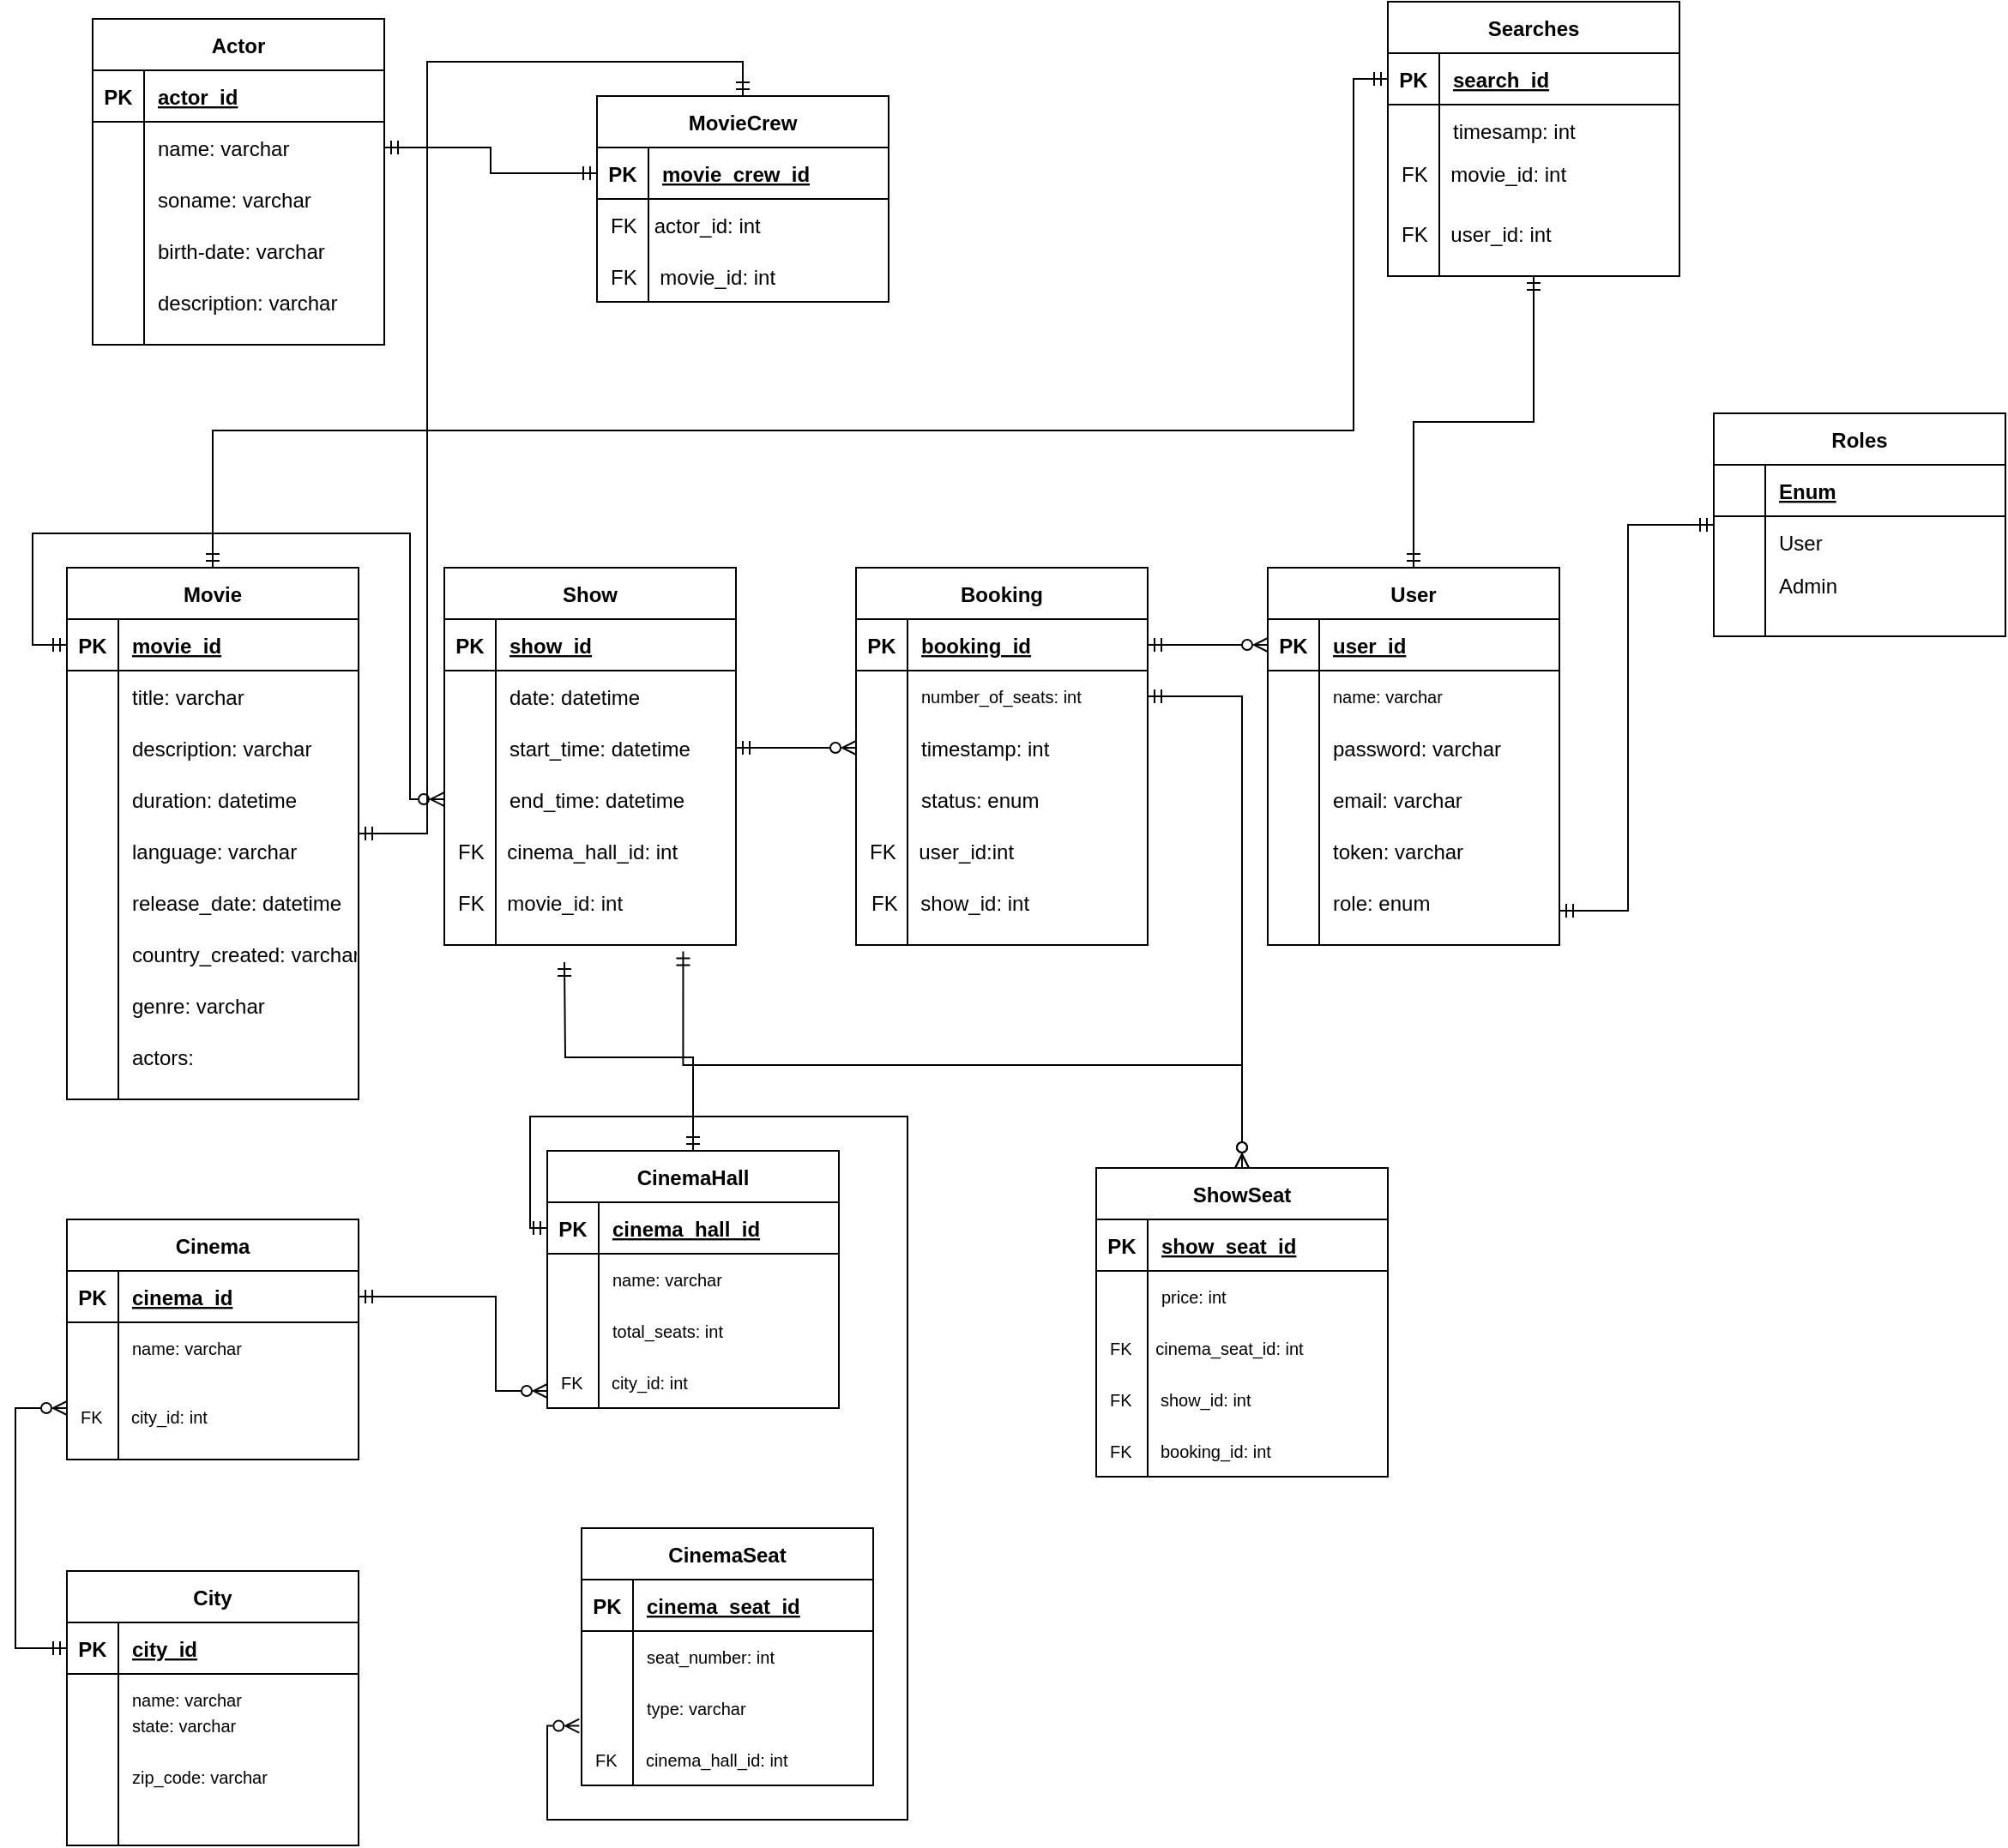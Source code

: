 <mxfile version="20.4.0" type="device"><diagram id="kgPnSzOL5CPbhhJj1sR_" name="Страница 3"><mxGraphModel dx="2211" dy="729" grid="1" gridSize="10" guides="1" tooltips="1" connect="1" arrows="1" fold="1" page="1" pageScale="1" pageWidth="827" pageHeight="1169" math="0" shadow="0"><root><mxCell id="0"/><mxCell id="1" parent="0"/><mxCell id="X8agnIl5AahTwxZ13qTD-17" style="edgeStyle=orthogonalEdgeStyle;rounded=0;orthogonalLoop=1;jettySize=auto;html=1;entryX=0.5;entryY=0;entryDx=0;entryDy=0;fontSize=10;startArrow=ERmandOne;startFill=0;endArrow=ERmandOne;endFill=0;elbow=vertical;" parent="1" source="Erh2SNUVtQpAArdXLZ5q-1" target="Erh2SNUVtQpAArdXLZ5q-225" edge="1"><mxGeometry relative="1" as="geometry"><Array as="points"><mxPoint x="230" y="515"/><mxPoint x="230" y="65"/><mxPoint x="414" y="65"/></Array></mxGeometry></mxCell><mxCell id="X8agnIl5AahTwxZ13qTD-20" style="edgeStyle=orthogonalEdgeStyle;rounded=0;orthogonalLoop=1;jettySize=auto;html=1;entryX=0;entryY=0.5;entryDx=0;entryDy=0;fontSize=10;startArrow=ERmandOne;startFill=0;endArrow=ERmandOne;endFill=0;elbow=vertical;" parent="1" source="Erh2SNUVtQpAArdXLZ5q-1" target="Erh2SNUVtQpAArdXLZ5q-207" edge="1"><mxGeometry relative="1" as="geometry"><Array as="points"><mxPoint x="105" y="280"/><mxPoint x="770" y="280"/><mxPoint x="770" y="75"/></Array></mxGeometry></mxCell><mxCell id="Erh2SNUVtQpAArdXLZ5q-1" value="Movie" style="shape=table;startSize=30;container=1;collapsible=1;childLayout=tableLayout;fixedRows=1;rowLines=0;fontStyle=1;align=center;resizeLast=1;swimlaneLine=1;" parent="1" vertex="1"><mxGeometry x="20" y="360" width="170" height="310" as="geometry"/></mxCell><mxCell id="Erh2SNUVtQpAArdXLZ5q-2" value="" style="shape=tableRow;horizontal=0;startSize=0;swimlaneHead=0;swimlaneBody=0;fillColor=none;collapsible=0;dropTarget=0;points=[[0,0.5],[1,0.5]];portConstraint=eastwest;top=0;left=0;right=0;bottom=1;" parent="Erh2SNUVtQpAArdXLZ5q-1" vertex="1"><mxGeometry y="30" width="170" height="30" as="geometry"/></mxCell><mxCell id="Erh2SNUVtQpAArdXLZ5q-3" value="PK" style="shape=partialRectangle;connectable=0;fillColor=none;top=0;left=0;bottom=0;right=0;fontStyle=1;overflow=hidden;" parent="Erh2SNUVtQpAArdXLZ5q-2" vertex="1"><mxGeometry width="30" height="30" as="geometry"><mxRectangle width="30" height="30" as="alternateBounds"/></mxGeometry></mxCell><mxCell id="Erh2SNUVtQpAArdXLZ5q-4" value="movie_id" style="shape=partialRectangle;connectable=0;fillColor=none;top=0;left=0;bottom=0;right=0;align=left;spacingLeft=6;fontStyle=5;overflow=hidden;" parent="Erh2SNUVtQpAArdXLZ5q-2" vertex="1"><mxGeometry x="30" width="140" height="30" as="geometry"><mxRectangle width="140" height="30" as="alternateBounds"/></mxGeometry></mxCell><mxCell id="Erh2SNUVtQpAArdXLZ5q-5" value="" style="shape=tableRow;horizontal=0;startSize=0;swimlaneHead=0;swimlaneBody=0;fillColor=none;collapsible=0;dropTarget=0;points=[[0,0.5],[1,0.5]];portConstraint=eastwest;top=0;left=0;right=0;bottom=0;" parent="Erh2SNUVtQpAArdXLZ5q-1" vertex="1"><mxGeometry y="60" width="170" height="30" as="geometry"/></mxCell><mxCell id="Erh2SNUVtQpAArdXLZ5q-6" value="" style="shape=partialRectangle;connectable=0;fillColor=none;top=0;left=0;bottom=0;right=0;editable=1;overflow=hidden;" parent="Erh2SNUVtQpAArdXLZ5q-5" vertex="1"><mxGeometry width="30" height="30" as="geometry"><mxRectangle width="30" height="30" as="alternateBounds"/></mxGeometry></mxCell><mxCell id="Erh2SNUVtQpAArdXLZ5q-7" value="title: varchar" style="shape=partialRectangle;connectable=0;fillColor=none;top=0;left=0;bottom=0;right=0;align=left;spacingLeft=6;overflow=hidden;" parent="Erh2SNUVtQpAArdXLZ5q-5" vertex="1"><mxGeometry x="30" width="140" height="30" as="geometry"><mxRectangle width="140" height="30" as="alternateBounds"/></mxGeometry></mxCell><mxCell id="Erh2SNUVtQpAArdXLZ5q-11" value="" style="shape=tableRow;horizontal=0;startSize=0;swimlaneHead=0;swimlaneBody=0;fillColor=none;collapsible=0;dropTarget=0;points=[[0,0.5],[1,0.5]];portConstraint=eastwest;top=0;left=0;right=0;bottom=0;" parent="Erh2SNUVtQpAArdXLZ5q-1" vertex="1"><mxGeometry y="90" width="170" height="30" as="geometry"/></mxCell><mxCell id="Erh2SNUVtQpAArdXLZ5q-12" value="" style="shape=partialRectangle;connectable=0;fillColor=none;top=0;left=0;bottom=0;right=0;editable=1;overflow=hidden;" parent="Erh2SNUVtQpAArdXLZ5q-11" vertex="1"><mxGeometry width="30" height="30" as="geometry"><mxRectangle width="30" height="30" as="alternateBounds"/></mxGeometry></mxCell><mxCell id="Erh2SNUVtQpAArdXLZ5q-13" value="description: varchar" style="shape=partialRectangle;connectable=0;fillColor=none;top=0;left=0;bottom=0;right=0;align=left;spacingLeft=6;overflow=hidden;" parent="Erh2SNUVtQpAArdXLZ5q-11" vertex="1"><mxGeometry x="30" width="140" height="30" as="geometry"><mxRectangle width="140" height="30" as="alternateBounds"/></mxGeometry></mxCell><mxCell id="Erh2SNUVtQpAArdXLZ5q-8" value="" style="shape=tableRow;horizontal=0;startSize=0;swimlaneHead=0;swimlaneBody=0;fillColor=none;collapsible=0;dropTarget=0;points=[[0,0.5],[1,0.5]];portConstraint=eastwest;top=0;left=0;right=0;bottom=0;" parent="Erh2SNUVtQpAArdXLZ5q-1" vertex="1"><mxGeometry y="120" width="170" height="30" as="geometry"/></mxCell><mxCell id="Erh2SNUVtQpAArdXLZ5q-9" value="" style="shape=partialRectangle;connectable=0;fillColor=none;top=0;left=0;bottom=0;right=0;editable=1;overflow=hidden;" parent="Erh2SNUVtQpAArdXLZ5q-8" vertex="1"><mxGeometry width="30" height="30" as="geometry"><mxRectangle width="30" height="30" as="alternateBounds"/></mxGeometry></mxCell><mxCell id="Erh2SNUVtQpAArdXLZ5q-10" value="" style="shape=partialRectangle;connectable=0;fillColor=none;top=0;left=0;bottom=0;right=0;align=left;spacingLeft=6;overflow=hidden;" parent="Erh2SNUVtQpAArdXLZ5q-8" vertex="1"><mxGeometry x="30" width="140" height="30" as="geometry"><mxRectangle width="140" height="30" as="alternateBounds"/></mxGeometry></mxCell><mxCell id="Erh2SNUVtQpAArdXLZ5q-14" style="shape=tableRow;horizontal=0;startSize=0;swimlaneHead=0;swimlaneBody=0;fillColor=none;collapsible=0;dropTarget=0;points=[[0,0.5],[1,0.5]];portConstraint=eastwest;top=0;left=0;right=0;bottom=0;" parent="Erh2SNUVtQpAArdXLZ5q-1" vertex="1"><mxGeometry y="150" width="170" height="160" as="geometry"/></mxCell><mxCell id="Erh2SNUVtQpAArdXLZ5q-15" style="shape=partialRectangle;connectable=0;fillColor=none;top=0;left=0;bottom=0;right=0;editable=1;overflow=hidden;" parent="Erh2SNUVtQpAArdXLZ5q-14" vertex="1"><mxGeometry width="30" height="160" as="geometry"><mxRectangle width="30" height="160" as="alternateBounds"/></mxGeometry></mxCell><mxCell id="Erh2SNUVtQpAArdXLZ5q-16" value="" style="shape=partialRectangle;connectable=0;fillColor=none;top=0;left=0;bottom=0;right=0;align=left;spacingLeft=6;overflow=hidden;" parent="Erh2SNUVtQpAArdXLZ5q-14" vertex="1"><mxGeometry x="30" width="140" height="160" as="geometry"><mxRectangle width="140" height="160" as="alternateBounds"/></mxGeometry></mxCell><mxCell id="Erh2SNUVtQpAArdXLZ5q-18" value="duration: datetime" style="shape=partialRectangle;connectable=0;fillColor=none;top=0;left=0;bottom=0;right=0;align=left;spacingLeft=6;overflow=hidden;" parent="1" vertex="1"><mxGeometry x="50" y="480" width="140" height="30" as="geometry"><mxRectangle width="140" height="30" as="alternateBounds"/></mxGeometry></mxCell><mxCell id="Erh2SNUVtQpAArdXLZ5q-19" value="language: varchar" style="shape=partialRectangle;connectable=0;fillColor=none;top=0;left=0;bottom=0;right=0;align=left;spacingLeft=6;overflow=hidden;" parent="1" vertex="1"><mxGeometry x="50" y="510" width="140" height="30" as="geometry"><mxRectangle width="140" height="30" as="alternateBounds"/></mxGeometry></mxCell><mxCell id="Erh2SNUVtQpAArdXLZ5q-20" value="release_date: datetime" style="shape=partialRectangle;connectable=0;fillColor=none;top=0;left=0;bottom=0;right=0;align=left;spacingLeft=6;overflow=hidden;" parent="1" vertex="1"><mxGeometry x="50" y="540" width="140" height="30" as="geometry"><mxRectangle width="140" height="30" as="alternateBounds"/></mxGeometry></mxCell><mxCell id="Erh2SNUVtQpAArdXLZ5q-21" value="country_created: varchar" style="shape=partialRectangle;connectable=0;fillColor=none;top=0;left=0;bottom=0;right=0;align=left;spacingLeft=6;overflow=hidden;" parent="1" vertex="1"><mxGeometry x="50" y="570" width="140" height="30" as="geometry"><mxRectangle width="140" height="30" as="alternateBounds"/></mxGeometry></mxCell><mxCell id="Erh2SNUVtQpAArdXLZ5q-22" value="genre: varchar" style="shape=partialRectangle;connectable=0;fillColor=none;top=0;left=0;bottom=0;right=0;align=left;spacingLeft=6;overflow=hidden;" parent="1" vertex="1"><mxGeometry x="50" y="600" width="140" height="30" as="geometry"><mxRectangle width="140" height="30" as="alternateBounds"/></mxGeometry></mxCell><mxCell id="Erh2SNUVtQpAArdXLZ5q-23" value="actors: " style="shape=partialRectangle;connectable=0;fillColor=none;top=0;left=0;bottom=0;right=0;align=left;spacingLeft=6;overflow=hidden;" parent="1" vertex="1"><mxGeometry x="50" y="630" width="140" height="30" as="geometry"><mxRectangle width="140" height="30" as="alternateBounds"/></mxGeometry></mxCell><mxCell id="Erh2SNUVtQpAArdXLZ5q-24" value="Show" style="shape=table;startSize=30;container=1;collapsible=1;childLayout=tableLayout;fixedRows=1;rowLines=0;fontStyle=1;align=center;resizeLast=1;swimlaneLine=1;" parent="1" vertex="1"><mxGeometry x="240" y="360" width="170" height="220" as="geometry"/></mxCell><mxCell id="Erh2SNUVtQpAArdXLZ5q-25" value="" style="shape=tableRow;horizontal=0;startSize=0;swimlaneHead=0;swimlaneBody=0;fillColor=none;collapsible=0;dropTarget=0;points=[[0,0.5],[1,0.5]];portConstraint=eastwest;top=0;left=0;right=0;bottom=1;" parent="Erh2SNUVtQpAArdXLZ5q-24" vertex="1"><mxGeometry y="30" width="170" height="30" as="geometry"/></mxCell><mxCell id="Erh2SNUVtQpAArdXLZ5q-26" value="PK" style="shape=partialRectangle;connectable=0;fillColor=none;top=0;left=0;bottom=0;right=0;fontStyle=1;overflow=hidden;" parent="Erh2SNUVtQpAArdXLZ5q-25" vertex="1"><mxGeometry width="30" height="30" as="geometry"><mxRectangle width="30" height="30" as="alternateBounds"/></mxGeometry></mxCell><mxCell id="Erh2SNUVtQpAArdXLZ5q-27" value="show_id" style="shape=partialRectangle;connectable=0;fillColor=none;top=0;left=0;bottom=0;right=0;align=left;spacingLeft=6;fontStyle=5;overflow=hidden;" parent="Erh2SNUVtQpAArdXLZ5q-25" vertex="1"><mxGeometry x="30" width="140" height="30" as="geometry"><mxRectangle width="140" height="30" as="alternateBounds"/></mxGeometry></mxCell><mxCell id="Erh2SNUVtQpAArdXLZ5q-28" value="" style="shape=tableRow;horizontal=0;startSize=0;swimlaneHead=0;swimlaneBody=0;fillColor=none;collapsible=0;dropTarget=0;points=[[0,0.5],[1,0.5]];portConstraint=eastwest;top=0;left=0;right=0;bottom=0;" parent="Erh2SNUVtQpAArdXLZ5q-24" vertex="1"><mxGeometry y="60" width="170" height="30" as="geometry"/></mxCell><mxCell id="Erh2SNUVtQpAArdXLZ5q-29" value="" style="shape=partialRectangle;connectable=0;fillColor=none;top=0;left=0;bottom=0;right=0;editable=1;overflow=hidden;" parent="Erh2SNUVtQpAArdXLZ5q-28" vertex="1"><mxGeometry width="30" height="30" as="geometry"><mxRectangle width="30" height="30" as="alternateBounds"/></mxGeometry></mxCell><mxCell id="Erh2SNUVtQpAArdXLZ5q-30" value="date: datetime" style="shape=partialRectangle;connectable=0;fillColor=none;top=0;left=0;bottom=0;right=0;align=left;spacingLeft=6;overflow=hidden;" parent="Erh2SNUVtQpAArdXLZ5q-28" vertex="1"><mxGeometry x="30" width="140" height="30" as="geometry"><mxRectangle width="140" height="30" as="alternateBounds"/></mxGeometry></mxCell><mxCell id="Erh2SNUVtQpAArdXLZ5q-31" value="" style="shape=tableRow;horizontal=0;startSize=0;swimlaneHead=0;swimlaneBody=0;fillColor=none;collapsible=0;dropTarget=0;points=[[0,0.5],[1,0.5]];portConstraint=eastwest;top=0;left=0;right=0;bottom=0;" parent="Erh2SNUVtQpAArdXLZ5q-24" vertex="1"><mxGeometry y="90" width="170" height="30" as="geometry"/></mxCell><mxCell id="Erh2SNUVtQpAArdXLZ5q-32" value="" style="shape=partialRectangle;connectable=0;fillColor=none;top=0;left=0;bottom=0;right=0;editable=1;overflow=hidden;" parent="Erh2SNUVtQpAArdXLZ5q-31" vertex="1"><mxGeometry width="30" height="30" as="geometry"><mxRectangle width="30" height="30" as="alternateBounds"/></mxGeometry></mxCell><mxCell id="Erh2SNUVtQpAArdXLZ5q-33" value="start_time: datetime" style="shape=partialRectangle;connectable=0;fillColor=none;top=0;left=0;bottom=0;right=0;align=left;spacingLeft=6;overflow=hidden;" parent="Erh2SNUVtQpAArdXLZ5q-31" vertex="1"><mxGeometry x="30" width="140" height="30" as="geometry"><mxRectangle width="140" height="30" as="alternateBounds"/></mxGeometry></mxCell><mxCell id="Erh2SNUVtQpAArdXLZ5q-34" value="" style="shape=tableRow;horizontal=0;startSize=0;swimlaneHead=0;swimlaneBody=0;fillColor=none;collapsible=0;dropTarget=0;points=[[0,0.5],[1,0.5]];portConstraint=eastwest;top=0;left=0;right=0;bottom=0;" parent="Erh2SNUVtQpAArdXLZ5q-24" vertex="1"><mxGeometry y="120" width="170" height="30" as="geometry"/></mxCell><mxCell id="Erh2SNUVtQpAArdXLZ5q-35" value="" style="shape=partialRectangle;connectable=0;fillColor=none;top=0;left=0;bottom=0;right=0;editable=1;overflow=hidden;" parent="Erh2SNUVtQpAArdXLZ5q-34" vertex="1"><mxGeometry width="30" height="30" as="geometry"><mxRectangle width="30" height="30" as="alternateBounds"/></mxGeometry></mxCell><mxCell id="Erh2SNUVtQpAArdXLZ5q-36" value="" style="shape=partialRectangle;connectable=0;fillColor=none;top=0;left=0;bottom=0;right=0;align=left;spacingLeft=6;overflow=hidden;" parent="Erh2SNUVtQpAArdXLZ5q-34" vertex="1"><mxGeometry x="30" width="140" height="30" as="geometry"><mxRectangle width="140" height="30" as="alternateBounds"/></mxGeometry></mxCell><mxCell id="Erh2SNUVtQpAArdXLZ5q-37" style="shape=tableRow;horizontal=0;startSize=0;swimlaneHead=0;swimlaneBody=0;fillColor=none;collapsible=0;dropTarget=0;points=[[0,0.5],[1,0.5]];portConstraint=eastwest;top=0;left=0;right=0;bottom=0;" parent="Erh2SNUVtQpAArdXLZ5q-24" vertex="1"><mxGeometry y="150" width="170" height="70" as="geometry"/></mxCell><mxCell id="Erh2SNUVtQpAArdXLZ5q-38" style="shape=partialRectangle;connectable=0;fillColor=none;top=0;left=0;bottom=0;right=0;editable=1;overflow=hidden;" parent="Erh2SNUVtQpAArdXLZ5q-37" vertex="1"><mxGeometry width="30" height="70" as="geometry"><mxRectangle width="30" height="70" as="alternateBounds"/></mxGeometry></mxCell><mxCell id="Erh2SNUVtQpAArdXLZ5q-39" value="" style="shape=partialRectangle;connectable=0;fillColor=none;top=0;left=0;bottom=0;right=0;align=left;spacingLeft=6;overflow=hidden;" parent="Erh2SNUVtQpAArdXLZ5q-37" vertex="1"><mxGeometry x="30" width="140" height="70" as="geometry"><mxRectangle width="140" height="70" as="alternateBounds"/></mxGeometry></mxCell><mxCell id="Erh2SNUVtQpAArdXLZ5q-40" value="end_time: datetime" style="shape=partialRectangle;connectable=0;fillColor=none;top=0;left=0;bottom=0;right=0;align=left;spacingLeft=6;overflow=hidden;" parent="1" vertex="1"><mxGeometry x="270" y="480" width="140" height="30" as="geometry"><mxRectangle width="140" height="30" as="alternateBounds"/></mxGeometry></mxCell><mxCell id="Erh2SNUVtQpAArdXLZ5q-41" value="FK    cinema_hall_id: int" style="shape=partialRectangle;connectable=0;fillColor=none;top=0;left=0;bottom=0;right=0;align=left;spacingLeft=6;overflow=hidden;" parent="1" vertex="1"><mxGeometry x="240" y="510" width="170" height="30" as="geometry"><mxRectangle width="140" height="30" as="alternateBounds"/></mxGeometry></mxCell><mxCell id="Erh2SNUVtQpAArdXLZ5q-42" value="FK    movie_id: int" style="shape=partialRectangle;connectable=0;fillColor=none;top=0;left=0;bottom=0;right=0;align=left;spacingLeft=6;overflow=hidden;" parent="1" vertex="1"><mxGeometry x="240" y="540" width="170" height="30" as="geometry"><mxRectangle width="140" height="30" as="alternateBounds"/></mxGeometry></mxCell><mxCell id="Erh2SNUVtQpAArdXLZ5q-46" value="Booking" style="shape=table;startSize=30;container=1;collapsible=1;childLayout=tableLayout;fixedRows=1;rowLines=0;fontStyle=1;align=center;resizeLast=1;swimlaneLine=1;" parent="1" vertex="1"><mxGeometry x="480" y="360" width="170" height="220" as="geometry"/></mxCell><mxCell id="Erh2SNUVtQpAArdXLZ5q-47" value="" style="shape=tableRow;horizontal=0;startSize=0;swimlaneHead=0;swimlaneBody=0;fillColor=none;collapsible=0;dropTarget=0;points=[[0,0.5],[1,0.5]];portConstraint=eastwest;top=0;left=0;right=0;bottom=1;" parent="Erh2SNUVtQpAArdXLZ5q-46" vertex="1"><mxGeometry y="30" width="170" height="30" as="geometry"/></mxCell><mxCell id="Erh2SNUVtQpAArdXLZ5q-48" value="PK" style="shape=partialRectangle;connectable=0;fillColor=none;top=0;left=0;bottom=0;right=0;fontStyle=1;overflow=hidden;" parent="Erh2SNUVtQpAArdXLZ5q-47" vertex="1"><mxGeometry width="30" height="30" as="geometry"><mxRectangle width="30" height="30" as="alternateBounds"/></mxGeometry></mxCell><mxCell id="Erh2SNUVtQpAArdXLZ5q-49" value="booking_id" style="shape=partialRectangle;connectable=0;fillColor=none;top=0;left=0;bottom=0;right=0;align=left;spacingLeft=6;fontStyle=5;overflow=hidden;" parent="Erh2SNUVtQpAArdXLZ5q-47" vertex="1"><mxGeometry x="30" width="140" height="30" as="geometry"><mxRectangle width="140" height="30" as="alternateBounds"/></mxGeometry></mxCell><mxCell id="Erh2SNUVtQpAArdXLZ5q-50" value="" style="shape=tableRow;horizontal=0;startSize=0;swimlaneHead=0;swimlaneBody=0;fillColor=none;collapsible=0;dropTarget=0;points=[[0,0.5],[1,0.5]];portConstraint=eastwest;top=0;left=0;right=0;bottom=0;" parent="Erh2SNUVtQpAArdXLZ5q-46" vertex="1"><mxGeometry y="60" width="170" height="30" as="geometry"/></mxCell><mxCell id="Erh2SNUVtQpAArdXLZ5q-51" value="" style="shape=partialRectangle;connectable=0;fillColor=none;top=0;left=0;bottom=0;right=0;editable=1;overflow=hidden;" parent="Erh2SNUVtQpAArdXLZ5q-50" vertex="1"><mxGeometry width="30" height="30" as="geometry"><mxRectangle width="30" height="30" as="alternateBounds"/></mxGeometry></mxCell><mxCell id="Erh2SNUVtQpAArdXLZ5q-52" value="number_of_seats: int" style="shape=partialRectangle;connectable=0;fillColor=none;top=0;left=0;bottom=0;right=0;align=left;spacingLeft=6;overflow=hidden;fontSize=10;" parent="Erh2SNUVtQpAArdXLZ5q-50" vertex="1"><mxGeometry x="30" width="140" height="30" as="geometry"><mxRectangle width="140" height="30" as="alternateBounds"/></mxGeometry></mxCell><mxCell id="Erh2SNUVtQpAArdXLZ5q-53" value="" style="shape=tableRow;horizontal=0;startSize=0;swimlaneHead=0;swimlaneBody=0;fillColor=none;collapsible=0;dropTarget=0;points=[[0,0.5],[1,0.5]];portConstraint=eastwest;top=0;left=0;right=0;bottom=0;" parent="Erh2SNUVtQpAArdXLZ5q-46" vertex="1"><mxGeometry y="90" width="170" height="30" as="geometry"/></mxCell><mxCell id="Erh2SNUVtQpAArdXLZ5q-54" value="" style="shape=partialRectangle;connectable=0;fillColor=none;top=0;left=0;bottom=0;right=0;editable=1;overflow=hidden;" parent="Erh2SNUVtQpAArdXLZ5q-53" vertex="1"><mxGeometry width="30" height="30" as="geometry"><mxRectangle width="30" height="30" as="alternateBounds"/></mxGeometry></mxCell><mxCell id="Erh2SNUVtQpAArdXLZ5q-55" value="timestamp: int" style="shape=partialRectangle;connectable=0;fillColor=none;top=0;left=0;bottom=0;right=0;align=left;spacingLeft=6;overflow=hidden;" parent="Erh2SNUVtQpAArdXLZ5q-53" vertex="1"><mxGeometry x="30" width="140" height="30" as="geometry"><mxRectangle width="140" height="30" as="alternateBounds"/></mxGeometry></mxCell><mxCell id="Erh2SNUVtQpAArdXLZ5q-56" value="" style="shape=tableRow;horizontal=0;startSize=0;swimlaneHead=0;swimlaneBody=0;fillColor=none;collapsible=0;dropTarget=0;points=[[0,0.5],[1,0.5]];portConstraint=eastwest;top=0;left=0;right=0;bottom=0;" parent="Erh2SNUVtQpAArdXLZ5q-46" vertex="1"><mxGeometry y="120" width="170" height="30" as="geometry"/></mxCell><mxCell id="Erh2SNUVtQpAArdXLZ5q-57" value="" style="shape=partialRectangle;connectable=0;fillColor=none;top=0;left=0;bottom=0;right=0;editable=1;overflow=hidden;" parent="Erh2SNUVtQpAArdXLZ5q-56" vertex="1"><mxGeometry width="30" height="30" as="geometry"><mxRectangle width="30" height="30" as="alternateBounds"/></mxGeometry></mxCell><mxCell id="Erh2SNUVtQpAArdXLZ5q-58" value="" style="shape=partialRectangle;connectable=0;fillColor=none;top=0;left=0;bottom=0;right=0;align=left;spacingLeft=6;overflow=hidden;" parent="Erh2SNUVtQpAArdXLZ5q-56" vertex="1"><mxGeometry x="30" width="140" height="30" as="geometry"><mxRectangle width="140" height="30" as="alternateBounds"/></mxGeometry></mxCell><mxCell id="Erh2SNUVtQpAArdXLZ5q-59" style="shape=tableRow;horizontal=0;startSize=0;swimlaneHead=0;swimlaneBody=0;fillColor=none;collapsible=0;dropTarget=0;points=[[0,0.5],[1,0.5]];portConstraint=eastwest;top=0;left=0;right=0;bottom=0;" parent="Erh2SNUVtQpAArdXLZ5q-46" vertex="1"><mxGeometry y="150" width="170" height="70" as="geometry"/></mxCell><mxCell id="Erh2SNUVtQpAArdXLZ5q-60" style="shape=partialRectangle;connectable=0;fillColor=none;top=0;left=0;bottom=0;right=0;editable=1;overflow=hidden;" parent="Erh2SNUVtQpAArdXLZ5q-59" vertex="1"><mxGeometry width="30" height="70" as="geometry"><mxRectangle width="30" height="70" as="alternateBounds"/></mxGeometry></mxCell><mxCell id="Erh2SNUVtQpAArdXLZ5q-61" value="" style="shape=partialRectangle;connectable=0;fillColor=none;top=0;left=0;bottom=0;right=0;align=left;spacingLeft=6;overflow=hidden;" parent="Erh2SNUVtQpAArdXLZ5q-59" vertex="1"><mxGeometry x="30" width="140" height="70" as="geometry"><mxRectangle width="140" height="70" as="alternateBounds"/></mxGeometry></mxCell><mxCell id="Erh2SNUVtQpAArdXLZ5q-62" value="status: enum" style="shape=partialRectangle;connectable=0;fillColor=none;top=0;left=0;bottom=0;right=0;align=left;spacingLeft=6;overflow=hidden;" parent="1" vertex="1"><mxGeometry x="510" y="480" width="140" height="30" as="geometry"><mxRectangle width="140" height="30" as="alternateBounds"/></mxGeometry></mxCell><mxCell id="Erh2SNUVtQpAArdXLZ5q-63" value="FK    user_id:int" style="shape=partialRectangle;connectable=0;fillColor=none;top=0;left=0;bottom=0;right=0;align=left;spacingLeft=6;overflow=hidden;" parent="1" vertex="1"><mxGeometry x="480" y="510" width="170" height="30" as="geometry"><mxRectangle width="140" height="30" as="alternateBounds"/></mxGeometry></mxCell><mxCell id="Erh2SNUVtQpAArdXLZ5q-64" value="FK    show_id: int" style="shape=partialRectangle;connectable=0;fillColor=none;top=0;left=0;bottom=0;right=0;align=left;spacingLeft=6;overflow=hidden;" parent="1" vertex="1"><mxGeometry x="481" y="540" width="170" height="30" as="geometry"><mxRectangle width="140" height="30" as="alternateBounds"/></mxGeometry></mxCell><mxCell id="X8agnIl5AahTwxZ13qTD-19" style="edgeStyle=orthogonalEdgeStyle;rounded=0;orthogonalLoop=1;jettySize=auto;html=1;entryX=0.5;entryY=1;entryDx=0;entryDy=0;fontSize=10;startArrow=ERmandOne;startFill=0;endArrow=ERmandOne;endFill=0;elbow=vertical;" parent="1" source="Erh2SNUVtQpAArdXLZ5q-65" target="Erh2SNUVtQpAArdXLZ5q-206" edge="1"><mxGeometry relative="1" as="geometry"/></mxCell><mxCell id="Erh2SNUVtQpAArdXLZ5q-65" value="User" style="shape=table;startSize=30;container=1;collapsible=1;childLayout=tableLayout;fixedRows=1;rowLines=0;fontStyle=1;align=center;resizeLast=1;swimlaneLine=1;" parent="1" vertex="1"><mxGeometry x="720" y="360" width="170" height="220" as="geometry"/></mxCell><mxCell id="Erh2SNUVtQpAArdXLZ5q-66" value="" style="shape=tableRow;horizontal=0;startSize=0;swimlaneHead=0;swimlaneBody=0;fillColor=none;collapsible=0;dropTarget=0;points=[[0,0.5],[1,0.5]];portConstraint=eastwest;top=0;left=0;right=0;bottom=1;" parent="Erh2SNUVtQpAArdXLZ5q-65" vertex="1"><mxGeometry y="30" width="170" height="30" as="geometry"/></mxCell><mxCell id="Erh2SNUVtQpAArdXLZ5q-67" value="PK" style="shape=partialRectangle;connectable=0;fillColor=none;top=0;left=0;bottom=0;right=0;fontStyle=1;overflow=hidden;" parent="Erh2SNUVtQpAArdXLZ5q-66" vertex="1"><mxGeometry width="30" height="30" as="geometry"><mxRectangle width="30" height="30" as="alternateBounds"/></mxGeometry></mxCell><mxCell id="Erh2SNUVtQpAArdXLZ5q-68" value="user_id" style="shape=partialRectangle;connectable=0;fillColor=none;top=0;left=0;bottom=0;right=0;align=left;spacingLeft=6;fontStyle=5;overflow=hidden;" parent="Erh2SNUVtQpAArdXLZ5q-66" vertex="1"><mxGeometry x="30" width="140" height="30" as="geometry"><mxRectangle width="140" height="30" as="alternateBounds"/></mxGeometry></mxCell><mxCell id="Erh2SNUVtQpAArdXLZ5q-69" value="" style="shape=tableRow;horizontal=0;startSize=0;swimlaneHead=0;swimlaneBody=0;fillColor=none;collapsible=0;dropTarget=0;points=[[0,0.5],[1,0.5]];portConstraint=eastwest;top=0;left=0;right=0;bottom=0;" parent="Erh2SNUVtQpAArdXLZ5q-65" vertex="1"><mxGeometry y="60" width="170" height="30" as="geometry"/></mxCell><mxCell id="Erh2SNUVtQpAArdXLZ5q-70" value="" style="shape=partialRectangle;connectable=0;fillColor=none;top=0;left=0;bottom=0;right=0;editable=1;overflow=hidden;" parent="Erh2SNUVtQpAArdXLZ5q-69" vertex="1"><mxGeometry width="30" height="30" as="geometry"><mxRectangle width="30" height="30" as="alternateBounds"/></mxGeometry></mxCell><mxCell id="Erh2SNUVtQpAArdXLZ5q-71" value="name: varchar" style="shape=partialRectangle;connectable=0;fillColor=none;top=0;left=0;bottom=0;right=0;align=left;spacingLeft=6;overflow=hidden;fontSize=10;" parent="Erh2SNUVtQpAArdXLZ5q-69" vertex="1"><mxGeometry x="30" width="140" height="30" as="geometry"><mxRectangle width="140" height="30" as="alternateBounds"/></mxGeometry></mxCell><mxCell id="Erh2SNUVtQpAArdXLZ5q-72" value="" style="shape=tableRow;horizontal=0;startSize=0;swimlaneHead=0;swimlaneBody=0;fillColor=none;collapsible=0;dropTarget=0;points=[[0,0.5],[1,0.5]];portConstraint=eastwest;top=0;left=0;right=0;bottom=0;" parent="Erh2SNUVtQpAArdXLZ5q-65" vertex="1"><mxGeometry y="90" width="170" height="30" as="geometry"/></mxCell><mxCell id="Erh2SNUVtQpAArdXLZ5q-73" value="" style="shape=partialRectangle;connectable=0;fillColor=none;top=0;left=0;bottom=0;right=0;editable=1;overflow=hidden;" parent="Erh2SNUVtQpAArdXLZ5q-72" vertex="1"><mxGeometry width="30" height="30" as="geometry"><mxRectangle width="30" height="30" as="alternateBounds"/></mxGeometry></mxCell><mxCell id="Erh2SNUVtQpAArdXLZ5q-74" value="password: varchar" style="shape=partialRectangle;connectable=0;fillColor=none;top=0;left=0;bottom=0;right=0;align=left;spacingLeft=6;overflow=hidden;" parent="Erh2SNUVtQpAArdXLZ5q-72" vertex="1"><mxGeometry x="30" width="140" height="30" as="geometry"><mxRectangle width="140" height="30" as="alternateBounds"/></mxGeometry></mxCell><mxCell id="Erh2SNUVtQpAArdXLZ5q-75" value="" style="shape=tableRow;horizontal=0;startSize=0;swimlaneHead=0;swimlaneBody=0;fillColor=none;collapsible=0;dropTarget=0;points=[[0,0.5],[1,0.5]];portConstraint=eastwest;top=0;left=0;right=0;bottom=0;" parent="Erh2SNUVtQpAArdXLZ5q-65" vertex="1"><mxGeometry y="120" width="170" height="30" as="geometry"/></mxCell><mxCell id="Erh2SNUVtQpAArdXLZ5q-76" value="" style="shape=partialRectangle;connectable=0;fillColor=none;top=0;left=0;bottom=0;right=0;editable=1;overflow=hidden;" parent="Erh2SNUVtQpAArdXLZ5q-75" vertex="1"><mxGeometry width="30" height="30" as="geometry"><mxRectangle width="30" height="30" as="alternateBounds"/></mxGeometry></mxCell><mxCell id="Erh2SNUVtQpAArdXLZ5q-77" value="" style="shape=partialRectangle;connectable=0;fillColor=none;top=0;left=0;bottom=0;right=0;align=left;spacingLeft=6;overflow=hidden;" parent="Erh2SNUVtQpAArdXLZ5q-75" vertex="1"><mxGeometry x="30" width="140" height="30" as="geometry"><mxRectangle width="140" height="30" as="alternateBounds"/></mxGeometry></mxCell><mxCell id="Erh2SNUVtQpAArdXLZ5q-78" style="shape=tableRow;horizontal=0;startSize=0;swimlaneHead=0;swimlaneBody=0;fillColor=none;collapsible=0;dropTarget=0;points=[[0,0.5],[1,0.5]];portConstraint=eastwest;top=0;left=0;right=0;bottom=0;" parent="Erh2SNUVtQpAArdXLZ5q-65" vertex="1"><mxGeometry y="150" width="170" height="70" as="geometry"/></mxCell><mxCell id="Erh2SNUVtQpAArdXLZ5q-79" style="shape=partialRectangle;connectable=0;fillColor=none;top=0;left=0;bottom=0;right=0;editable=1;overflow=hidden;" parent="Erh2SNUVtQpAArdXLZ5q-78" vertex="1"><mxGeometry width="30" height="70" as="geometry"><mxRectangle width="30" height="70" as="alternateBounds"/></mxGeometry></mxCell><mxCell id="Erh2SNUVtQpAArdXLZ5q-80" value="" style="shape=partialRectangle;connectable=0;fillColor=none;top=0;left=0;bottom=0;right=0;align=left;spacingLeft=6;overflow=hidden;" parent="Erh2SNUVtQpAArdXLZ5q-78" vertex="1"><mxGeometry x="30" width="140" height="70" as="geometry"><mxRectangle width="140" height="70" as="alternateBounds"/></mxGeometry></mxCell><mxCell id="Erh2SNUVtQpAArdXLZ5q-81" value="email: varchar" style="shape=partialRectangle;connectable=0;fillColor=none;top=0;left=0;bottom=0;right=0;align=left;spacingLeft=6;overflow=hidden;" parent="1" vertex="1"><mxGeometry x="750" y="480" width="140" height="30" as="geometry"><mxRectangle width="140" height="30" as="alternateBounds"/></mxGeometry></mxCell><mxCell id="Erh2SNUVtQpAArdXLZ5q-82" value="" style="shape=partialRectangle;connectable=0;fillColor=none;top=0;left=0;bottom=0;right=0;align=left;spacingLeft=6;overflow=hidden;" parent="1" vertex="1"><mxGeometry x="720" y="480" width="170" height="30" as="geometry"><mxRectangle width="140" height="30" as="alternateBounds"/></mxGeometry></mxCell><mxCell id="Erh2SNUVtQpAArdXLZ5q-84" value="Cinema" style="shape=table;startSize=30;container=1;collapsible=1;childLayout=tableLayout;fixedRows=1;rowLines=0;fontStyle=1;align=center;resizeLast=1;swimlaneLine=1;" parent="1" vertex="1"><mxGeometry x="20" y="740" width="170" height="140" as="geometry"/></mxCell><mxCell id="Erh2SNUVtQpAArdXLZ5q-85" value="" style="shape=tableRow;horizontal=0;startSize=0;swimlaneHead=0;swimlaneBody=0;fillColor=none;collapsible=0;dropTarget=0;points=[[0,0.5],[1,0.5]];portConstraint=eastwest;top=0;left=0;right=0;bottom=1;" parent="Erh2SNUVtQpAArdXLZ5q-84" vertex="1"><mxGeometry y="30" width="170" height="30" as="geometry"/></mxCell><mxCell id="Erh2SNUVtQpAArdXLZ5q-86" value="PK" style="shape=partialRectangle;connectable=0;fillColor=none;top=0;left=0;bottom=0;right=0;fontStyle=1;overflow=hidden;" parent="Erh2SNUVtQpAArdXLZ5q-85" vertex="1"><mxGeometry width="30" height="30" as="geometry"><mxRectangle width="30" height="30" as="alternateBounds"/></mxGeometry></mxCell><mxCell id="Erh2SNUVtQpAArdXLZ5q-87" value="cinema_id" style="shape=partialRectangle;connectable=0;fillColor=none;top=0;left=0;bottom=0;right=0;align=left;spacingLeft=6;fontStyle=5;overflow=hidden;" parent="Erh2SNUVtQpAArdXLZ5q-85" vertex="1"><mxGeometry x="30" width="140" height="30" as="geometry"><mxRectangle width="140" height="30" as="alternateBounds"/></mxGeometry></mxCell><mxCell id="Erh2SNUVtQpAArdXLZ5q-88" value="" style="shape=tableRow;horizontal=0;startSize=0;swimlaneHead=0;swimlaneBody=0;fillColor=none;collapsible=0;dropTarget=0;points=[[0,0.5],[1,0.5]];portConstraint=eastwest;top=0;left=0;right=0;bottom=0;" parent="Erh2SNUVtQpAArdXLZ5q-84" vertex="1"><mxGeometry y="60" width="170" height="30" as="geometry"/></mxCell><mxCell id="Erh2SNUVtQpAArdXLZ5q-89" value="" style="shape=partialRectangle;connectable=0;fillColor=none;top=0;left=0;bottom=0;right=0;editable=1;overflow=hidden;" parent="Erh2SNUVtQpAArdXLZ5q-88" vertex="1"><mxGeometry width="30" height="30" as="geometry"><mxRectangle width="30" height="30" as="alternateBounds"/></mxGeometry></mxCell><mxCell id="Erh2SNUVtQpAArdXLZ5q-90" value="name: varchar" style="shape=partialRectangle;connectable=0;fillColor=none;top=0;left=0;bottom=0;right=0;align=left;spacingLeft=6;overflow=hidden;fontSize=10;" parent="Erh2SNUVtQpAArdXLZ5q-88" vertex="1"><mxGeometry x="30" width="140" height="30" as="geometry"><mxRectangle width="140" height="30" as="alternateBounds"/></mxGeometry></mxCell><mxCell id="Erh2SNUVtQpAArdXLZ5q-94" value="" style="shape=tableRow;horizontal=0;startSize=0;swimlaneHead=0;swimlaneBody=0;fillColor=none;collapsible=0;dropTarget=0;points=[[0,0.5],[1,0.5]];portConstraint=eastwest;top=0;left=0;right=0;bottom=0;" parent="Erh2SNUVtQpAArdXLZ5q-84" vertex="1"><mxGeometry y="90" width="170" height="30" as="geometry"/></mxCell><mxCell id="Erh2SNUVtQpAArdXLZ5q-95" value="" style="shape=partialRectangle;connectable=0;fillColor=none;top=0;left=0;bottom=0;right=0;editable=1;overflow=hidden;" parent="Erh2SNUVtQpAArdXLZ5q-94" vertex="1"><mxGeometry width="30" height="30" as="geometry"><mxRectangle width="30" height="30" as="alternateBounds"/></mxGeometry></mxCell><mxCell id="Erh2SNUVtQpAArdXLZ5q-96" value="" style="shape=partialRectangle;connectable=0;fillColor=none;top=0;left=0;bottom=0;right=0;align=left;spacingLeft=6;overflow=hidden;" parent="Erh2SNUVtQpAArdXLZ5q-94" vertex="1"><mxGeometry x="30" width="140" height="30" as="geometry"><mxRectangle width="140" height="30" as="alternateBounds"/></mxGeometry></mxCell><mxCell id="Erh2SNUVtQpAArdXLZ5q-97" style="shape=tableRow;horizontal=0;startSize=0;swimlaneHead=0;swimlaneBody=0;fillColor=none;collapsible=0;dropTarget=0;points=[[0,0.5],[1,0.5]];portConstraint=eastwest;top=0;left=0;right=0;bottom=0;" parent="Erh2SNUVtQpAArdXLZ5q-84" vertex="1"><mxGeometry y="120" width="170" height="20" as="geometry"/></mxCell><mxCell id="Erh2SNUVtQpAArdXLZ5q-98" style="shape=partialRectangle;connectable=0;fillColor=none;top=0;left=0;bottom=0;right=0;editable=1;overflow=hidden;" parent="Erh2SNUVtQpAArdXLZ5q-97" vertex="1"><mxGeometry width="30" height="20" as="geometry"><mxRectangle width="30" height="20" as="alternateBounds"/></mxGeometry></mxCell><mxCell id="Erh2SNUVtQpAArdXLZ5q-99" value="" style="shape=partialRectangle;connectable=0;fillColor=none;top=0;left=0;bottom=0;right=0;align=left;spacingLeft=6;overflow=hidden;" parent="Erh2SNUVtQpAArdXLZ5q-97" vertex="1"><mxGeometry x="30" width="140" height="20" as="geometry"><mxRectangle width="140" height="20" as="alternateBounds"/></mxGeometry></mxCell><mxCell id="Erh2SNUVtQpAArdXLZ5q-111" value="FK      city_id: int  " style="shape=partialRectangle;connectable=0;fillColor=none;top=0;left=0;bottom=0;right=0;align=left;spacingLeft=6;overflow=hidden;fontSize=10;" parent="1" vertex="1"><mxGeometry x="20" y="840" width="170" height="30" as="geometry"><mxRectangle width="140" height="30" as="alternateBounds"/></mxGeometry></mxCell><mxCell id="Erh2SNUVtQpAArdXLZ5q-112" value="City" style="shape=table;startSize=30;container=1;collapsible=1;childLayout=tableLayout;fixedRows=1;rowLines=0;fontStyle=1;align=center;resizeLast=1;swimlaneLine=1;" parent="1" vertex="1"><mxGeometry x="20" y="945" width="170" height="160.0" as="geometry"/></mxCell><mxCell id="Erh2SNUVtQpAArdXLZ5q-113" value="" style="shape=tableRow;horizontal=0;startSize=0;swimlaneHead=0;swimlaneBody=0;fillColor=none;collapsible=0;dropTarget=0;points=[[0,0.5],[1,0.5]];portConstraint=eastwest;top=0;left=0;right=0;bottom=1;" parent="Erh2SNUVtQpAArdXLZ5q-112" vertex="1"><mxGeometry y="30" width="170" height="30" as="geometry"/></mxCell><mxCell id="Erh2SNUVtQpAArdXLZ5q-114" value="PK" style="shape=partialRectangle;connectable=0;fillColor=none;top=0;left=0;bottom=0;right=0;fontStyle=1;overflow=hidden;" parent="Erh2SNUVtQpAArdXLZ5q-113" vertex="1"><mxGeometry width="30" height="30" as="geometry"><mxRectangle width="30" height="30" as="alternateBounds"/></mxGeometry></mxCell><mxCell id="Erh2SNUVtQpAArdXLZ5q-115" value="city_id" style="shape=partialRectangle;connectable=0;fillColor=none;top=0;left=0;bottom=0;right=0;align=left;spacingLeft=6;fontStyle=5;overflow=hidden;" parent="Erh2SNUVtQpAArdXLZ5q-113" vertex="1"><mxGeometry x="30" width="140" height="30" as="geometry"><mxRectangle width="140" height="30" as="alternateBounds"/></mxGeometry></mxCell><mxCell id="Erh2SNUVtQpAArdXLZ5q-116" value="" style="shape=tableRow;horizontal=0;startSize=0;swimlaneHead=0;swimlaneBody=0;fillColor=none;collapsible=0;dropTarget=0;points=[[0,0.5],[1,0.5]];portConstraint=eastwest;top=0;left=0;right=0;bottom=0;" parent="Erh2SNUVtQpAArdXLZ5q-112" vertex="1"><mxGeometry y="60" width="170" height="30" as="geometry"/></mxCell><mxCell id="Erh2SNUVtQpAArdXLZ5q-117" value="" style="shape=partialRectangle;connectable=0;fillColor=none;top=0;left=0;bottom=0;right=0;editable=1;overflow=hidden;" parent="Erh2SNUVtQpAArdXLZ5q-116" vertex="1"><mxGeometry width="30" height="30" as="geometry"><mxRectangle width="30" height="30" as="alternateBounds"/></mxGeometry></mxCell><mxCell id="Erh2SNUVtQpAArdXLZ5q-118" value="name: varchar" style="shape=partialRectangle;connectable=0;fillColor=none;top=0;left=0;bottom=0;right=0;align=left;spacingLeft=6;overflow=hidden;fontSize=10;" parent="Erh2SNUVtQpAArdXLZ5q-116" vertex="1"><mxGeometry x="30" width="140" height="30" as="geometry"><mxRectangle width="140" height="30" as="alternateBounds"/></mxGeometry></mxCell><mxCell id="Erh2SNUVtQpAArdXLZ5q-119" value="" style="shape=tableRow;horizontal=0;startSize=0;swimlaneHead=0;swimlaneBody=0;fillColor=none;collapsible=0;dropTarget=0;points=[[0,0.5],[1,0.5]];portConstraint=eastwest;top=0;left=0;right=0;bottom=0;" parent="Erh2SNUVtQpAArdXLZ5q-112" vertex="1"><mxGeometry y="90" width="170" height="30" as="geometry"/></mxCell><mxCell id="Erh2SNUVtQpAArdXLZ5q-120" value="" style="shape=partialRectangle;connectable=0;fillColor=none;top=0;left=0;bottom=0;right=0;editable=1;overflow=hidden;" parent="Erh2SNUVtQpAArdXLZ5q-119" vertex="1"><mxGeometry width="30" height="30" as="geometry"><mxRectangle width="30" height="30" as="alternateBounds"/></mxGeometry></mxCell><mxCell id="Erh2SNUVtQpAArdXLZ5q-121" value="" style="shape=partialRectangle;connectable=0;fillColor=none;top=0;left=0;bottom=0;right=0;align=left;spacingLeft=6;overflow=hidden;" parent="Erh2SNUVtQpAArdXLZ5q-119" vertex="1"><mxGeometry x="30" width="140" height="30" as="geometry"><mxRectangle width="140" height="30" as="alternateBounds"/></mxGeometry></mxCell><mxCell id="Erh2SNUVtQpAArdXLZ5q-122" style="shape=tableRow;horizontal=0;startSize=0;swimlaneHead=0;swimlaneBody=0;fillColor=none;collapsible=0;dropTarget=0;points=[[0,0.5],[1,0.5]];portConstraint=eastwest;top=0;left=0;right=0;bottom=0;" parent="Erh2SNUVtQpAArdXLZ5q-112" vertex="1"><mxGeometry y="120" width="170" height="40" as="geometry"/></mxCell><mxCell id="Erh2SNUVtQpAArdXLZ5q-123" style="shape=partialRectangle;connectable=0;fillColor=none;top=0;left=0;bottom=0;right=0;editable=1;overflow=hidden;" parent="Erh2SNUVtQpAArdXLZ5q-122" vertex="1"><mxGeometry width="30" height="40" as="geometry"><mxRectangle width="30" height="40" as="alternateBounds"/></mxGeometry></mxCell><mxCell id="Erh2SNUVtQpAArdXLZ5q-124" value="" style="shape=partialRectangle;connectable=0;fillColor=none;top=0;left=0;bottom=0;right=0;align=left;spacingLeft=6;overflow=hidden;" parent="Erh2SNUVtQpAArdXLZ5q-122" vertex="1"><mxGeometry x="30" width="140" height="40" as="geometry"><mxRectangle width="140" height="40" as="alternateBounds"/></mxGeometry></mxCell><mxCell id="Erh2SNUVtQpAArdXLZ5q-125" value="state: varchar" style="shape=partialRectangle;connectable=0;fillColor=none;top=0;left=0;bottom=0;right=0;align=left;spacingLeft=6;overflow=hidden;fontSize=10;" parent="1" vertex="1"><mxGeometry x="50" y="1020" width="140" height="30" as="geometry"><mxRectangle width="140" height="30" as="alternateBounds"/></mxGeometry></mxCell><mxCell id="Erh2SNUVtQpAArdXLZ5q-140" value="zip_code: varchar" style="shape=partialRectangle;connectable=0;fillColor=none;top=0;left=0;bottom=0;right=0;align=left;spacingLeft=6;overflow=hidden;fontSize=10;" parent="1" vertex="1"><mxGeometry x="50" y="1050" width="140" height="30" as="geometry"><mxRectangle width="140" height="30" as="alternateBounds"/></mxGeometry></mxCell><mxCell id="X8agnIl5AahTwxZ13qTD-14" style="edgeStyle=orthogonalEdgeStyle;rounded=0;orthogonalLoop=1;jettySize=auto;html=1;fontSize=10;startArrow=ERmandOne;startFill=0;endArrow=ERmandOne;endFill=0;elbow=vertical;" parent="1" source="Erh2SNUVtQpAArdXLZ5q-141" edge="1"><mxGeometry relative="1" as="geometry"><mxPoint x="310" y="590.0" as="targetPoint"/></mxGeometry></mxCell><mxCell id="Erh2SNUVtQpAArdXLZ5q-141" value="CinemaHall" style="shape=table;startSize=30;container=1;collapsible=1;childLayout=tableLayout;fixedRows=1;rowLines=0;fontStyle=1;align=center;resizeLast=1;swimlaneLine=1;" parent="1" vertex="1"><mxGeometry x="300" y="700" width="170" height="150" as="geometry"/></mxCell><mxCell id="Erh2SNUVtQpAArdXLZ5q-142" value="" style="shape=tableRow;horizontal=0;startSize=0;swimlaneHead=0;swimlaneBody=0;fillColor=none;collapsible=0;dropTarget=0;points=[[0,0.5],[1,0.5]];portConstraint=eastwest;top=0;left=0;right=0;bottom=1;" parent="Erh2SNUVtQpAArdXLZ5q-141" vertex="1"><mxGeometry y="30" width="170" height="30" as="geometry"/></mxCell><mxCell id="Erh2SNUVtQpAArdXLZ5q-143" value="PK" style="shape=partialRectangle;connectable=0;fillColor=none;top=0;left=0;bottom=0;right=0;fontStyle=1;overflow=hidden;" parent="Erh2SNUVtQpAArdXLZ5q-142" vertex="1"><mxGeometry width="30" height="30" as="geometry"><mxRectangle width="30" height="30" as="alternateBounds"/></mxGeometry></mxCell><mxCell id="Erh2SNUVtQpAArdXLZ5q-144" value="cinema_hall_id" style="shape=partialRectangle;connectable=0;fillColor=none;top=0;left=0;bottom=0;right=0;align=left;spacingLeft=6;fontStyle=5;overflow=hidden;" parent="Erh2SNUVtQpAArdXLZ5q-142" vertex="1"><mxGeometry x="30" width="140" height="30" as="geometry"><mxRectangle width="140" height="30" as="alternateBounds"/></mxGeometry></mxCell><mxCell id="Erh2SNUVtQpAArdXLZ5q-145" value="" style="shape=tableRow;horizontal=0;startSize=0;swimlaneHead=0;swimlaneBody=0;fillColor=none;collapsible=0;dropTarget=0;points=[[0,0.5],[1,0.5]];portConstraint=eastwest;top=0;left=0;right=0;bottom=0;" parent="Erh2SNUVtQpAArdXLZ5q-141" vertex="1"><mxGeometry y="60" width="170" height="30" as="geometry"/></mxCell><mxCell id="Erh2SNUVtQpAArdXLZ5q-146" value="" style="shape=partialRectangle;connectable=0;fillColor=none;top=0;left=0;bottom=0;right=0;editable=1;overflow=hidden;" parent="Erh2SNUVtQpAArdXLZ5q-145" vertex="1"><mxGeometry width="30" height="30" as="geometry"><mxRectangle width="30" height="30" as="alternateBounds"/></mxGeometry></mxCell><mxCell id="Erh2SNUVtQpAArdXLZ5q-147" value="name: varchar" style="shape=partialRectangle;connectable=0;fillColor=none;top=0;left=0;bottom=0;right=0;align=left;spacingLeft=6;overflow=hidden;fontSize=10;" parent="Erh2SNUVtQpAArdXLZ5q-145" vertex="1"><mxGeometry x="30" width="140" height="30" as="geometry"><mxRectangle width="140" height="30" as="alternateBounds"/></mxGeometry></mxCell><mxCell id="Erh2SNUVtQpAArdXLZ5q-148" value="" style="shape=tableRow;horizontal=0;startSize=0;swimlaneHead=0;swimlaneBody=0;fillColor=none;collapsible=0;dropTarget=0;points=[[0,0.5],[1,0.5]];portConstraint=eastwest;top=0;left=0;right=0;bottom=0;" parent="Erh2SNUVtQpAArdXLZ5q-141" vertex="1"><mxGeometry y="90" width="170" height="30" as="geometry"/></mxCell><mxCell id="Erh2SNUVtQpAArdXLZ5q-149" value="" style="shape=partialRectangle;connectable=0;fillColor=none;top=0;left=0;bottom=0;right=0;editable=1;overflow=hidden;" parent="Erh2SNUVtQpAArdXLZ5q-148" vertex="1"><mxGeometry width="30" height="30" as="geometry"><mxRectangle width="30" height="30" as="alternateBounds"/></mxGeometry></mxCell><mxCell id="Erh2SNUVtQpAArdXLZ5q-150" value="" style="shape=partialRectangle;connectable=0;fillColor=none;top=0;left=0;bottom=0;right=0;align=left;spacingLeft=6;overflow=hidden;" parent="Erh2SNUVtQpAArdXLZ5q-148" vertex="1"><mxGeometry x="30" width="140" height="30" as="geometry"><mxRectangle width="140" height="30" as="alternateBounds"/></mxGeometry></mxCell><mxCell id="Erh2SNUVtQpAArdXLZ5q-151" style="shape=tableRow;horizontal=0;startSize=0;swimlaneHead=0;swimlaneBody=0;fillColor=none;collapsible=0;dropTarget=0;points=[[0,0.5],[1,0.5]];portConstraint=eastwest;top=0;left=0;right=0;bottom=0;" parent="Erh2SNUVtQpAArdXLZ5q-141" vertex="1"><mxGeometry y="120" width="170" height="30" as="geometry"/></mxCell><mxCell id="Erh2SNUVtQpAArdXLZ5q-152" style="shape=partialRectangle;connectable=0;fillColor=none;top=0;left=0;bottom=0;right=0;editable=1;overflow=hidden;" parent="Erh2SNUVtQpAArdXLZ5q-151" vertex="1"><mxGeometry width="30" height="30" as="geometry"><mxRectangle width="30" height="30" as="alternateBounds"/></mxGeometry></mxCell><mxCell id="Erh2SNUVtQpAArdXLZ5q-153" value="" style="shape=partialRectangle;connectable=0;fillColor=none;top=0;left=0;bottom=0;right=0;align=left;spacingLeft=6;overflow=hidden;" parent="Erh2SNUVtQpAArdXLZ5q-151" vertex="1"><mxGeometry x="30" width="140" height="30" as="geometry"><mxRectangle width="140" height="30" as="alternateBounds"/></mxGeometry></mxCell><mxCell id="Erh2SNUVtQpAArdXLZ5q-154" value="FK      city_id: int  " style="shape=partialRectangle;connectable=0;fillColor=none;top=0;left=0;bottom=0;right=0;align=left;spacingLeft=6;overflow=hidden;fontSize=10;" parent="1" vertex="1"><mxGeometry x="300" y="820" width="170" height="30" as="geometry"><mxRectangle width="140" height="30" as="alternateBounds"/></mxGeometry></mxCell><mxCell id="Erh2SNUVtQpAArdXLZ5q-155" value="total_seats: int" style="shape=partialRectangle;connectable=0;fillColor=none;top=0;left=0;bottom=0;right=0;align=left;spacingLeft=6;overflow=hidden;fontSize=10;" parent="1" vertex="1"><mxGeometry x="330" y="790" width="140" height="30" as="geometry"><mxRectangle width="140" height="30" as="alternateBounds"/></mxGeometry></mxCell><mxCell id="Erh2SNUVtQpAArdXLZ5q-156" value="CinemaSeat" style="shape=table;startSize=30;container=1;collapsible=1;childLayout=tableLayout;fixedRows=1;rowLines=0;fontStyle=1;align=center;resizeLast=1;swimlaneLine=1;" parent="1" vertex="1"><mxGeometry x="320" y="920" width="170" height="150" as="geometry"/></mxCell><mxCell id="Erh2SNUVtQpAArdXLZ5q-157" value="" style="shape=tableRow;horizontal=0;startSize=0;swimlaneHead=0;swimlaneBody=0;fillColor=none;collapsible=0;dropTarget=0;points=[[0,0.5],[1,0.5]];portConstraint=eastwest;top=0;left=0;right=0;bottom=1;" parent="Erh2SNUVtQpAArdXLZ5q-156" vertex="1"><mxGeometry y="30" width="170" height="30" as="geometry"/></mxCell><mxCell id="Erh2SNUVtQpAArdXLZ5q-158" value="PK" style="shape=partialRectangle;connectable=0;fillColor=none;top=0;left=0;bottom=0;right=0;fontStyle=1;overflow=hidden;" parent="Erh2SNUVtQpAArdXLZ5q-157" vertex="1"><mxGeometry width="30" height="30" as="geometry"><mxRectangle width="30" height="30" as="alternateBounds"/></mxGeometry></mxCell><mxCell id="Erh2SNUVtQpAArdXLZ5q-159" value="cinema_seat_id" style="shape=partialRectangle;connectable=0;fillColor=none;top=0;left=0;bottom=0;right=0;align=left;spacingLeft=6;fontStyle=5;overflow=hidden;" parent="Erh2SNUVtQpAArdXLZ5q-157" vertex="1"><mxGeometry x="30" width="140" height="30" as="geometry"><mxRectangle width="140" height="30" as="alternateBounds"/></mxGeometry></mxCell><mxCell id="Erh2SNUVtQpAArdXLZ5q-160" value="" style="shape=tableRow;horizontal=0;startSize=0;swimlaneHead=0;swimlaneBody=0;fillColor=none;collapsible=0;dropTarget=0;points=[[0,0.5],[1,0.5]];portConstraint=eastwest;top=0;left=0;right=0;bottom=0;" parent="Erh2SNUVtQpAArdXLZ5q-156" vertex="1"><mxGeometry y="60" width="170" height="30" as="geometry"/></mxCell><mxCell id="Erh2SNUVtQpAArdXLZ5q-161" value="" style="shape=partialRectangle;connectable=0;fillColor=none;top=0;left=0;bottom=0;right=0;editable=1;overflow=hidden;" parent="Erh2SNUVtQpAArdXLZ5q-160" vertex="1"><mxGeometry width="30" height="30" as="geometry"><mxRectangle width="30" height="30" as="alternateBounds"/></mxGeometry></mxCell><mxCell id="Erh2SNUVtQpAArdXLZ5q-162" value="seat_number: int" style="shape=partialRectangle;connectable=0;fillColor=none;top=0;left=0;bottom=0;right=0;align=left;spacingLeft=6;overflow=hidden;fontSize=10;" parent="Erh2SNUVtQpAArdXLZ5q-160" vertex="1"><mxGeometry x="30" width="140" height="30" as="geometry"><mxRectangle width="140" height="30" as="alternateBounds"/></mxGeometry></mxCell><mxCell id="Erh2SNUVtQpAArdXLZ5q-163" value="" style="shape=tableRow;horizontal=0;startSize=0;swimlaneHead=0;swimlaneBody=0;fillColor=none;collapsible=0;dropTarget=0;points=[[0,0.5],[1,0.5]];portConstraint=eastwest;top=0;left=0;right=0;bottom=0;" parent="Erh2SNUVtQpAArdXLZ5q-156" vertex="1"><mxGeometry y="90" width="170" height="30" as="geometry"/></mxCell><mxCell id="Erh2SNUVtQpAArdXLZ5q-164" value="" style="shape=partialRectangle;connectable=0;fillColor=none;top=0;left=0;bottom=0;right=0;editable=1;overflow=hidden;" parent="Erh2SNUVtQpAArdXLZ5q-163" vertex="1"><mxGeometry width="30" height="30" as="geometry"><mxRectangle width="30" height="30" as="alternateBounds"/></mxGeometry></mxCell><mxCell id="Erh2SNUVtQpAArdXLZ5q-165" value="" style="shape=partialRectangle;connectable=0;fillColor=none;top=0;left=0;bottom=0;right=0;align=left;spacingLeft=6;overflow=hidden;" parent="Erh2SNUVtQpAArdXLZ5q-163" vertex="1"><mxGeometry x="30" width="140" height="30" as="geometry"><mxRectangle width="140" height="30" as="alternateBounds"/></mxGeometry></mxCell><mxCell id="Erh2SNUVtQpAArdXLZ5q-166" style="shape=tableRow;horizontal=0;startSize=0;swimlaneHead=0;swimlaneBody=0;fillColor=none;collapsible=0;dropTarget=0;points=[[0,0.5],[1,0.5]];portConstraint=eastwest;top=0;left=0;right=0;bottom=0;" parent="Erh2SNUVtQpAArdXLZ5q-156" vertex="1"><mxGeometry y="120" width="170" height="30" as="geometry"/></mxCell><mxCell id="Erh2SNUVtQpAArdXLZ5q-167" style="shape=partialRectangle;connectable=0;fillColor=none;top=0;left=0;bottom=0;right=0;editable=1;overflow=hidden;" parent="Erh2SNUVtQpAArdXLZ5q-166" vertex="1"><mxGeometry width="30" height="30" as="geometry"><mxRectangle width="30" height="30" as="alternateBounds"/></mxGeometry></mxCell><mxCell id="Erh2SNUVtQpAArdXLZ5q-168" value="" style="shape=partialRectangle;connectable=0;fillColor=none;top=0;left=0;bottom=0;right=0;align=left;spacingLeft=6;overflow=hidden;" parent="Erh2SNUVtQpAArdXLZ5q-166" vertex="1"><mxGeometry x="30" width="140" height="30" as="geometry"><mxRectangle width="140" height="30" as="alternateBounds"/></mxGeometry></mxCell><mxCell id="Erh2SNUVtQpAArdXLZ5q-169" value="FK      cinema_hall_id: int  " style="shape=partialRectangle;connectable=0;fillColor=none;top=0;left=0;bottom=0;right=0;align=left;spacingLeft=6;overflow=hidden;fontSize=10;" parent="1" vertex="1"><mxGeometry x="320" y="1040" width="170" height="30" as="geometry"><mxRectangle width="140" height="30" as="alternateBounds"/></mxGeometry></mxCell><mxCell id="Erh2SNUVtQpAArdXLZ5q-170" value="type: varchar" style="shape=partialRectangle;connectable=0;fillColor=none;top=0;left=0;bottom=0;right=0;align=left;spacingLeft=6;overflow=hidden;fontSize=10;" parent="1" vertex="1"><mxGeometry x="350" y="1010" width="140" height="30" as="geometry"><mxRectangle width="140" height="30" as="alternateBounds"/></mxGeometry></mxCell><mxCell id="X8agnIl5AahTwxZ13qTD-11" style="edgeStyle=orthogonalEdgeStyle;rounded=0;orthogonalLoop=1;jettySize=auto;html=1;entryX=1;entryY=0.5;entryDx=0;entryDy=0;fontSize=10;startArrow=ERzeroToMany;startFill=0;endArrow=ERmandOne;endFill=0;elbow=vertical;" parent="1" source="Erh2SNUVtQpAArdXLZ5q-171" target="Erh2SNUVtQpAArdXLZ5q-50" edge="1"><mxGeometry relative="1" as="geometry"/></mxCell><mxCell id="Erh2SNUVtQpAArdXLZ5q-171" value="ShowSeat" style="shape=table;startSize=30;container=1;collapsible=1;childLayout=tableLayout;fixedRows=1;rowLines=0;fontStyle=1;align=center;resizeLast=1;swimlaneLine=1;" parent="1" vertex="1"><mxGeometry x="620" y="710" width="170" height="180" as="geometry"/></mxCell><mxCell id="Erh2SNUVtQpAArdXLZ5q-172" value="" style="shape=tableRow;horizontal=0;startSize=0;swimlaneHead=0;swimlaneBody=0;fillColor=none;collapsible=0;dropTarget=0;points=[[0,0.5],[1,0.5]];portConstraint=eastwest;top=0;left=0;right=0;bottom=1;" parent="Erh2SNUVtQpAArdXLZ5q-171" vertex="1"><mxGeometry y="30" width="170" height="30" as="geometry"/></mxCell><mxCell id="Erh2SNUVtQpAArdXLZ5q-173" value="PK" style="shape=partialRectangle;connectable=0;fillColor=none;top=0;left=0;bottom=0;right=0;fontStyle=1;overflow=hidden;" parent="Erh2SNUVtQpAArdXLZ5q-172" vertex="1"><mxGeometry width="30" height="30" as="geometry"><mxRectangle width="30" height="30" as="alternateBounds"/></mxGeometry></mxCell><mxCell id="Erh2SNUVtQpAArdXLZ5q-174" value="show_seat_id" style="shape=partialRectangle;connectable=0;fillColor=none;top=0;left=0;bottom=0;right=0;align=left;spacingLeft=6;fontStyle=5;overflow=hidden;" parent="Erh2SNUVtQpAArdXLZ5q-172" vertex="1"><mxGeometry x="30" width="140" height="30" as="geometry"><mxRectangle width="140" height="30" as="alternateBounds"/></mxGeometry></mxCell><mxCell id="Erh2SNUVtQpAArdXLZ5q-175" value="" style="shape=tableRow;horizontal=0;startSize=0;swimlaneHead=0;swimlaneBody=0;fillColor=none;collapsible=0;dropTarget=0;points=[[0,0.5],[1,0.5]];portConstraint=eastwest;top=0;left=0;right=0;bottom=0;" parent="Erh2SNUVtQpAArdXLZ5q-171" vertex="1"><mxGeometry y="60" width="170" height="30" as="geometry"/></mxCell><mxCell id="Erh2SNUVtQpAArdXLZ5q-176" value="" style="shape=partialRectangle;connectable=0;fillColor=none;top=0;left=0;bottom=0;right=0;editable=1;overflow=hidden;" parent="Erh2SNUVtQpAArdXLZ5q-175" vertex="1"><mxGeometry width="30" height="30" as="geometry"><mxRectangle width="30" height="30" as="alternateBounds"/></mxGeometry></mxCell><mxCell id="Erh2SNUVtQpAArdXLZ5q-177" value="price: int" style="shape=partialRectangle;connectable=0;fillColor=none;top=0;left=0;bottom=0;right=0;align=left;spacingLeft=6;overflow=hidden;fontSize=10;" parent="Erh2SNUVtQpAArdXLZ5q-175" vertex="1"><mxGeometry x="30" width="140" height="30" as="geometry"><mxRectangle width="140" height="30" as="alternateBounds"/></mxGeometry></mxCell><mxCell id="Erh2SNUVtQpAArdXLZ5q-178" value="" style="shape=tableRow;horizontal=0;startSize=0;swimlaneHead=0;swimlaneBody=0;fillColor=none;collapsible=0;dropTarget=0;points=[[0,0.5],[1,0.5]];portConstraint=eastwest;top=0;left=0;right=0;bottom=0;" parent="Erh2SNUVtQpAArdXLZ5q-171" vertex="1"><mxGeometry y="90" width="170" height="30" as="geometry"/></mxCell><mxCell id="Erh2SNUVtQpAArdXLZ5q-179" value="" style="shape=partialRectangle;connectable=0;fillColor=none;top=0;left=0;bottom=0;right=0;editable=1;overflow=hidden;" parent="Erh2SNUVtQpAArdXLZ5q-178" vertex="1"><mxGeometry width="30" height="30" as="geometry"><mxRectangle width="30" height="30" as="alternateBounds"/></mxGeometry></mxCell><mxCell id="Erh2SNUVtQpAArdXLZ5q-180" value="" style="shape=partialRectangle;connectable=0;fillColor=none;top=0;left=0;bottom=0;right=0;align=left;spacingLeft=6;overflow=hidden;" parent="Erh2SNUVtQpAArdXLZ5q-178" vertex="1"><mxGeometry x="30" width="140" height="30" as="geometry"><mxRectangle width="140" height="30" as="alternateBounds"/></mxGeometry></mxCell><mxCell id="Erh2SNUVtQpAArdXLZ5q-181" style="shape=tableRow;horizontal=0;startSize=0;swimlaneHead=0;swimlaneBody=0;fillColor=none;collapsible=0;dropTarget=0;points=[[0,0.5],[1,0.5]];portConstraint=eastwest;top=0;left=0;right=0;bottom=0;" parent="Erh2SNUVtQpAArdXLZ5q-171" vertex="1"><mxGeometry y="120" width="170" height="60" as="geometry"/></mxCell><mxCell id="Erh2SNUVtQpAArdXLZ5q-182" style="shape=partialRectangle;connectable=0;fillColor=none;top=0;left=0;bottom=0;right=0;editable=1;overflow=hidden;" parent="Erh2SNUVtQpAArdXLZ5q-181" vertex="1"><mxGeometry width="30" height="60" as="geometry"><mxRectangle width="30" height="60" as="alternateBounds"/></mxGeometry></mxCell><mxCell id="Erh2SNUVtQpAArdXLZ5q-183" value="" style="shape=partialRectangle;connectable=0;fillColor=none;top=0;left=0;bottom=0;right=0;align=left;spacingLeft=6;overflow=hidden;" parent="Erh2SNUVtQpAArdXLZ5q-181" vertex="1"><mxGeometry x="30" width="140" height="60" as="geometry"><mxRectangle width="140" height="60" as="alternateBounds"/></mxGeometry></mxCell><mxCell id="Erh2SNUVtQpAArdXLZ5q-184" value="FK      show_id: int " style="shape=partialRectangle;connectable=0;fillColor=none;top=0;left=0;bottom=0;right=0;align=left;spacingLeft=6;overflow=hidden;fontSize=10;" parent="1" vertex="1"><mxGeometry x="620" y="830" width="170" height="30" as="geometry"><mxRectangle width="140" height="30" as="alternateBounds"/></mxGeometry></mxCell><mxCell id="Erh2SNUVtQpAArdXLZ5q-185" value="FK     cinema_seat_id: int" style="shape=partialRectangle;connectable=0;fillColor=none;top=0;left=0;bottom=0;right=0;align=left;spacingLeft=6;overflow=hidden;fontSize=10;" parent="1" vertex="1"><mxGeometry x="620" y="800" width="170" height="30" as="geometry"><mxRectangle width="140" height="30" as="alternateBounds"/></mxGeometry></mxCell><mxCell id="Erh2SNUVtQpAArdXLZ5q-186" value="FK      booking_id: int " style="shape=partialRectangle;connectable=0;fillColor=none;top=0;left=0;bottom=0;right=0;align=left;spacingLeft=6;overflow=hidden;fontSize=10;" parent="1" vertex="1"><mxGeometry x="620" y="860" width="170" height="30" as="geometry"><mxRectangle width="140" height="30" as="alternateBounds"/></mxGeometry></mxCell><mxCell id="Erh2SNUVtQpAArdXLZ5q-187" value="Actor" style="shape=table;startSize=30;container=1;collapsible=1;childLayout=tableLayout;fixedRows=1;rowLines=0;fontStyle=1;align=center;resizeLast=1;swimlaneLine=1;" parent="1" vertex="1"><mxGeometry x="35" y="40" width="170" height="190" as="geometry"/></mxCell><mxCell id="Erh2SNUVtQpAArdXLZ5q-188" value="" style="shape=tableRow;horizontal=0;startSize=0;swimlaneHead=0;swimlaneBody=0;fillColor=none;collapsible=0;dropTarget=0;points=[[0,0.5],[1,0.5]];portConstraint=eastwest;top=0;left=0;right=0;bottom=1;" parent="Erh2SNUVtQpAArdXLZ5q-187" vertex="1"><mxGeometry y="30" width="170" height="30" as="geometry"/></mxCell><mxCell id="Erh2SNUVtQpAArdXLZ5q-189" value="PK" style="shape=partialRectangle;connectable=0;fillColor=none;top=0;left=0;bottom=0;right=0;fontStyle=1;overflow=hidden;" parent="Erh2SNUVtQpAArdXLZ5q-188" vertex="1"><mxGeometry width="30" height="30" as="geometry"><mxRectangle width="30" height="30" as="alternateBounds"/></mxGeometry></mxCell><mxCell id="Erh2SNUVtQpAArdXLZ5q-190" value="actor_id" style="shape=partialRectangle;connectable=0;fillColor=none;top=0;left=0;bottom=0;right=0;align=left;spacingLeft=6;fontStyle=5;overflow=hidden;" parent="Erh2SNUVtQpAArdXLZ5q-188" vertex="1"><mxGeometry x="30" width="140" height="30" as="geometry"><mxRectangle width="140" height="30" as="alternateBounds"/></mxGeometry></mxCell><mxCell id="Erh2SNUVtQpAArdXLZ5q-191" value="" style="shape=tableRow;horizontal=0;startSize=0;swimlaneHead=0;swimlaneBody=0;fillColor=none;collapsible=0;dropTarget=0;points=[[0,0.5],[1,0.5]];portConstraint=eastwest;top=0;left=0;right=0;bottom=0;" parent="Erh2SNUVtQpAArdXLZ5q-187" vertex="1"><mxGeometry y="60" width="170" height="30" as="geometry"/></mxCell><mxCell id="Erh2SNUVtQpAArdXLZ5q-192" value="" style="shape=partialRectangle;connectable=0;fillColor=none;top=0;left=0;bottom=0;right=0;editable=1;overflow=hidden;" parent="Erh2SNUVtQpAArdXLZ5q-191" vertex="1"><mxGeometry width="30" height="30" as="geometry"><mxRectangle width="30" height="30" as="alternateBounds"/></mxGeometry></mxCell><mxCell id="Erh2SNUVtQpAArdXLZ5q-193" value="name: varchar" style="shape=partialRectangle;connectable=0;fillColor=none;top=0;left=0;bottom=0;right=0;align=left;spacingLeft=6;overflow=hidden;" parent="Erh2SNUVtQpAArdXLZ5q-191" vertex="1"><mxGeometry x="30" width="140" height="30" as="geometry"><mxRectangle width="140" height="30" as="alternateBounds"/></mxGeometry></mxCell><mxCell id="Erh2SNUVtQpAArdXLZ5q-194" value="" style="shape=tableRow;horizontal=0;startSize=0;swimlaneHead=0;swimlaneBody=0;fillColor=none;collapsible=0;dropTarget=0;points=[[0,0.5],[1,0.5]];portConstraint=eastwest;top=0;left=0;right=0;bottom=0;" parent="Erh2SNUVtQpAArdXLZ5q-187" vertex="1"><mxGeometry y="90" width="170" height="30" as="geometry"/></mxCell><mxCell id="Erh2SNUVtQpAArdXLZ5q-195" value="" style="shape=partialRectangle;connectable=0;fillColor=none;top=0;left=0;bottom=0;right=0;editable=1;overflow=hidden;" parent="Erh2SNUVtQpAArdXLZ5q-194" vertex="1"><mxGeometry width="30" height="30" as="geometry"><mxRectangle width="30" height="30" as="alternateBounds"/></mxGeometry></mxCell><mxCell id="Erh2SNUVtQpAArdXLZ5q-196" value="soname: varchar" style="shape=partialRectangle;connectable=0;fillColor=none;top=0;left=0;bottom=0;right=0;align=left;spacingLeft=6;overflow=hidden;" parent="Erh2SNUVtQpAArdXLZ5q-194" vertex="1"><mxGeometry x="30" width="140" height="30" as="geometry"><mxRectangle width="140" height="30" as="alternateBounds"/></mxGeometry></mxCell><mxCell id="Erh2SNUVtQpAArdXLZ5q-197" value="" style="shape=tableRow;horizontal=0;startSize=0;swimlaneHead=0;swimlaneBody=0;fillColor=none;collapsible=0;dropTarget=0;points=[[0,0.5],[1,0.5]];portConstraint=eastwest;top=0;left=0;right=0;bottom=0;" parent="Erh2SNUVtQpAArdXLZ5q-187" vertex="1"><mxGeometry y="120" width="170" height="30" as="geometry"/></mxCell><mxCell id="Erh2SNUVtQpAArdXLZ5q-198" value="" style="shape=partialRectangle;connectable=0;fillColor=none;top=0;left=0;bottom=0;right=0;editable=1;overflow=hidden;" parent="Erh2SNUVtQpAArdXLZ5q-197" vertex="1"><mxGeometry width="30" height="30" as="geometry"><mxRectangle width="30" height="30" as="alternateBounds"/></mxGeometry></mxCell><mxCell id="Erh2SNUVtQpAArdXLZ5q-199" value="" style="shape=partialRectangle;connectable=0;fillColor=none;top=0;left=0;bottom=0;right=0;align=left;spacingLeft=6;overflow=hidden;" parent="Erh2SNUVtQpAArdXLZ5q-197" vertex="1"><mxGeometry x="30" width="140" height="30" as="geometry"><mxRectangle width="140" height="30" as="alternateBounds"/></mxGeometry></mxCell><mxCell id="Erh2SNUVtQpAArdXLZ5q-200" style="shape=tableRow;horizontal=0;startSize=0;swimlaneHead=0;swimlaneBody=0;fillColor=none;collapsible=0;dropTarget=0;points=[[0,0.5],[1,0.5]];portConstraint=eastwest;top=0;left=0;right=0;bottom=0;" parent="Erh2SNUVtQpAArdXLZ5q-187" vertex="1"><mxGeometry y="150" width="170" height="40" as="geometry"/></mxCell><mxCell id="Erh2SNUVtQpAArdXLZ5q-201" style="shape=partialRectangle;connectable=0;fillColor=none;top=0;left=0;bottom=0;right=0;editable=1;overflow=hidden;" parent="Erh2SNUVtQpAArdXLZ5q-200" vertex="1"><mxGeometry width="30" height="40" as="geometry"><mxRectangle width="30" height="40" as="alternateBounds"/></mxGeometry></mxCell><mxCell id="Erh2SNUVtQpAArdXLZ5q-202" value="" style="shape=partialRectangle;connectable=0;fillColor=none;top=0;left=0;bottom=0;right=0;align=left;spacingLeft=6;overflow=hidden;" parent="Erh2SNUVtQpAArdXLZ5q-200" vertex="1"><mxGeometry x="30" width="140" height="40" as="geometry"><mxRectangle width="140" height="40" as="alternateBounds"/></mxGeometry></mxCell><mxCell id="Erh2SNUVtQpAArdXLZ5q-203" value="birth-date: varchar" style="shape=partialRectangle;connectable=0;fillColor=none;top=0;left=0;bottom=0;right=0;align=left;spacingLeft=6;overflow=hidden;" parent="1" vertex="1"><mxGeometry x="65" y="160" width="140" height="30" as="geometry"><mxRectangle width="140" height="30" as="alternateBounds"/></mxGeometry></mxCell><mxCell id="Erh2SNUVtQpAArdXLZ5q-204" value="description: varchar" style="shape=partialRectangle;connectable=0;fillColor=none;top=0;left=0;bottom=0;right=0;align=left;spacingLeft=6;overflow=hidden;" parent="1" vertex="1"><mxGeometry x="65" y="190" width="140" height="30" as="geometry"><mxRectangle width="140" height="30" as="alternateBounds"/></mxGeometry></mxCell><mxCell id="Erh2SNUVtQpAArdXLZ5q-206" value="Searches" style="shape=table;startSize=30;container=1;collapsible=1;childLayout=tableLayout;fixedRows=1;rowLines=0;fontStyle=1;align=center;resizeLast=1;swimlaneLine=1;" parent="1" vertex="1"><mxGeometry x="790" y="30" width="170" height="160" as="geometry"/></mxCell><mxCell id="Erh2SNUVtQpAArdXLZ5q-207" value="" style="shape=tableRow;horizontal=0;startSize=0;swimlaneHead=0;swimlaneBody=0;fillColor=none;collapsible=0;dropTarget=0;points=[[0,0.5],[1,0.5]];portConstraint=eastwest;top=0;left=0;right=0;bottom=1;" parent="Erh2SNUVtQpAArdXLZ5q-206" vertex="1"><mxGeometry y="30" width="170" height="30" as="geometry"/></mxCell><mxCell id="Erh2SNUVtQpAArdXLZ5q-208" value="PK" style="shape=partialRectangle;connectable=0;fillColor=none;top=0;left=0;bottom=0;right=0;fontStyle=1;overflow=hidden;" parent="Erh2SNUVtQpAArdXLZ5q-207" vertex="1"><mxGeometry width="30" height="30" as="geometry"><mxRectangle width="30" height="30" as="alternateBounds"/></mxGeometry></mxCell><mxCell id="Erh2SNUVtQpAArdXLZ5q-209" value="search_id" style="shape=partialRectangle;connectable=0;fillColor=none;top=0;left=0;bottom=0;right=0;align=left;spacingLeft=6;fontStyle=5;overflow=hidden;" parent="Erh2SNUVtQpAArdXLZ5q-207" vertex="1"><mxGeometry x="30" width="140" height="30" as="geometry"><mxRectangle width="140" height="30" as="alternateBounds"/></mxGeometry></mxCell><mxCell id="Erh2SNUVtQpAArdXLZ5q-213" value="" style="shape=tableRow;horizontal=0;startSize=0;swimlaneHead=0;swimlaneBody=0;fillColor=none;collapsible=0;dropTarget=0;points=[[0,0.5],[1,0.5]];portConstraint=eastwest;top=0;left=0;right=0;bottom=0;" parent="Erh2SNUVtQpAArdXLZ5q-206" vertex="1"><mxGeometry y="60" width="170" height="20" as="geometry"/></mxCell><mxCell id="Erh2SNUVtQpAArdXLZ5q-214" value="" style="shape=partialRectangle;connectable=0;fillColor=none;top=0;left=0;bottom=0;right=0;editable=1;overflow=hidden;" parent="Erh2SNUVtQpAArdXLZ5q-213" vertex="1"><mxGeometry width="30" height="20" as="geometry"><mxRectangle width="30" height="20" as="alternateBounds"/></mxGeometry></mxCell><mxCell id="Erh2SNUVtQpAArdXLZ5q-215" value="" style="shape=partialRectangle;connectable=0;fillColor=none;top=0;left=0;bottom=0;right=0;align=left;spacingLeft=6;overflow=hidden;" parent="Erh2SNUVtQpAArdXLZ5q-213" vertex="1"><mxGeometry x="30" width="140" height="20" as="geometry"><mxRectangle width="140" height="20" as="alternateBounds"/></mxGeometry></mxCell><mxCell id="Erh2SNUVtQpAArdXLZ5q-216" value="" style="shape=tableRow;horizontal=0;startSize=0;swimlaneHead=0;swimlaneBody=0;fillColor=none;collapsible=0;dropTarget=0;points=[[0,0.5],[1,0.5]];portConstraint=eastwest;top=0;left=0;right=0;bottom=0;" parent="Erh2SNUVtQpAArdXLZ5q-206" vertex="1"><mxGeometry y="80" width="170" height="30" as="geometry"/></mxCell><mxCell id="Erh2SNUVtQpAArdXLZ5q-217" value="" style="shape=partialRectangle;connectable=0;fillColor=none;top=0;left=0;bottom=0;right=0;editable=1;overflow=hidden;" parent="Erh2SNUVtQpAArdXLZ5q-216" vertex="1"><mxGeometry width="30" height="30" as="geometry"><mxRectangle width="30" height="30" as="alternateBounds"/></mxGeometry></mxCell><mxCell id="Erh2SNUVtQpAArdXLZ5q-218" value="" style="shape=partialRectangle;connectable=0;fillColor=none;top=0;left=0;bottom=0;right=0;align=left;spacingLeft=6;overflow=hidden;" parent="Erh2SNUVtQpAArdXLZ5q-216" vertex="1"><mxGeometry x="30" width="140" height="30" as="geometry"><mxRectangle width="140" height="30" as="alternateBounds"/></mxGeometry></mxCell><mxCell id="Erh2SNUVtQpAArdXLZ5q-219" style="shape=tableRow;horizontal=0;startSize=0;swimlaneHead=0;swimlaneBody=0;fillColor=none;collapsible=0;dropTarget=0;points=[[0,0.5],[1,0.5]];portConstraint=eastwest;top=0;left=0;right=0;bottom=0;" parent="Erh2SNUVtQpAArdXLZ5q-206" vertex="1"><mxGeometry y="110" width="170" height="50" as="geometry"/></mxCell><mxCell id="Erh2SNUVtQpAArdXLZ5q-220" style="shape=partialRectangle;connectable=0;fillColor=none;top=0;left=0;bottom=0;right=0;editable=1;overflow=hidden;" parent="Erh2SNUVtQpAArdXLZ5q-219" vertex="1"><mxGeometry width="30" height="50" as="geometry"><mxRectangle width="30" height="50" as="alternateBounds"/></mxGeometry></mxCell><mxCell id="Erh2SNUVtQpAArdXLZ5q-221" value="" style="shape=partialRectangle;connectable=0;fillColor=none;top=0;left=0;bottom=0;right=0;align=left;spacingLeft=6;overflow=hidden;" parent="Erh2SNUVtQpAArdXLZ5q-219" vertex="1"><mxGeometry x="30" width="140" height="50" as="geometry"><mxRectangle width="140" height="50" as="alternateBounds"/></mxGeometry></mxCell><mxCell id="Erh2SNUVtQpAArdXLZ5q-222" value="timesamp: int" style="shape=partialRectangle;connectable=0;fillColor=none;top=0;left=0;bottom=0;right=0;align=left;spacingLeft=6;overflow=hidden;" parent="1" vertex="1"><mxGeometry x="820" y="90" width="130" height="30" as="geometry"><mxRectangle width="140" height="30" as="alternateBounds"/></mxGeometry></mxCell><mxCell id="Erh2SNUVtQpAArdXLZ5q-223" value="FK    movie_id: int" style="shape=partialRectangle;connectable=0;fillColor=none;top=0;left=0;bottom=0;right=0;align=left;spacingLeft=6;overflow=hidden;" parent="1" vertex="1"><mxGeometry x="790" y="115" width="170" height="30" as="geometry"><mxRectangle width="140" height="30" as="alternateBounds"/></mxGeometry></mxCell><mxCell id="Erh2SNUVtQpAArdXLZ5q-224" value="FK    user_id: int" style="shape=partialRectangle;connectable=0;fillColor=none;top=0;left=0;bottom=0;right=0;align=left;spacingLeft=6;overflow=hidden;" parent="1" vertex="1"><mxGeometry x="790" y="150" width="170" height="30" as="geometry"><mxRectangle width="140" height="30" as="alternateBounds"/></mxGeometry></mxCell><mxCell id="Erh2SNUVtQpAArdXLZ5q-225" value="MovieСrew" style="shape=table;startSize=30;container=1;collapsible=1;childLayout=tableLayout;fixedRows=1;rowLines=0;fontStyle=1;align=center;resizeLast=1;swimlaneLine=1;" parent="1" vertex="1"><mxGeometry x="329" y="85" width="170" height="120.0" as="geometry"/></mxCell><mxCell id="Erh2SNUVtQpAArdXLZ5q-226" value="" style="shape=tableRow;horizontal=0;startSize=0;swimlaneHead=0;swimlaneBody=0;fillColor=none;collapsible=0;dropTarget=0;points=[[0,0.5],[1,0.5]];portConstraint=eastwest;top=0;left=0;right=0;bottom=1;" parent="Erh2SNUVtQpAArdXLZ5q-225" vertex="1"><mxGeometry y="30" width="170" height="30" as="geometry"/></mxCell><mxCell id="Erh2SNUVtQpAArdXLZ5q-227" value="PK" style="shape=partialRectangle;connectable=0;fillColor=none;top=0;left=0;bottom=0;right=0;fontStyle=1;overflow=hidden;" parent="Erh2SNUVtQpAArdXLZ5q-226" vertex="1"><mxGeometry width="30" height="30" as="geometry"><mxRectangle width="30" height="30" as="alternateBounds"/></mxGeometry></mxCell><mxCell id="Erh2SNUVtQpAArdXLZ5q-228" value="movie_crew_id" style="shape=partialRectangle;connectable=0;fillColor=none;top=0;left=0;bottom=0;right=0;align=left;spacingLeft=6;fontStyle=5;overflow=hidden;" parent="Erh2SNUVtQpAArdXLZ5q-226" vertex="1"><mxGeometry x="30" width="140" height="30" as="geometry"><mxRectangle width="140" height="30" as="alternateBounds"/></mxGeometry></mxCell><mxCell id="Erh2SNUVtQpAArdXLZ5q-235" value="" style="shape=tableRow;horizontal=0;startSize=0;swimlaneHead=0;swimlaneBody=0;fillColor=none;collapsible=0;dropTarget=0;points=[[0,0.5],[1,0.5]];portConstraint=eastwest;top=0;left=0;right=0;bottom=0;" parent="Erh2SNUVtQpAArdXLZ5q-225" vertex="1"><mxGeometry y="60" width="170" height="30" as="geometry"/></mxCell><mxCell id="Erh2SNUVtQpAArdXLZ5q-236" value="" style="shape=partialRectangle;connectable=0;fillColor=none;top=0;left=0;bottom=0;right=0;editable=1;overflow=hidden;" parent="Erh2SNUVtQpAArdXLZ5q-235" vertex="1"><mxGeometry width="30" height="30" as="geometry"><mxRectangle width="30" height="30" as="alternateBounds"/></mxGeometry></mxCell><mxCell id="Erh2SNUVtQpAArdXLZ5q-237" value="" style="shape=partialRectangle;connectable=0;fillColor=none;top=0;left=0;bottom=0;right=0;align=left;spacingLeft=6;overflow=hidden;" parent="Erh2SNUVtQpAArdXLZ5q-235" vertex="1"><mxGeometry x="30" width="140" height="30" as="geometry"><mxRectangle width="140" height="30" as="alternateBounds"/></mxGeometry></mxCell><mxCell id="Erh2SNUVtQpAArdXLZ5q-238" style="shape=tableRow;horizontal=0;startSize=0;swimlaneHead=0;swimlaneBody=0;fillColor=none;collapsible=0;dropTarget=0;points=[[0,0.5],[1,0.5]];portConstraint=eastwest;top=0;left=0;right=0;bottom=0;" parent="Erh2SNUVtQpAArdXLZ5q-225" vertex="1"><mxGeometry y="90" width="170" height="30" as="geometry"/></mxCell><mxCell id="Erh2SNUVtQpAArdXLZ5q-239" style="shape=partialRectangle;connectable=0;fillColor=none;top=0;left=0;bottom=0;right=0;editable=1;overflow=hidden;" parent="Erh2SNUVtQpAArdXLZ5q-238" vertex="1"><mxGeometry width="30" height="30" as="geometry"><mxRectangle width="30" height="30" as="alternateBounds"/></mxGeometry></mxCell><mxCell id="Erh2SNUVtQpAArdXLZ5q-240" value="" style="shape=partialRectangle;connectable=0;fillColor=none;top=0;left=0;bottom=0;right=0;align=left;spacingLeft=6;overflow=hidden;" parent="Erh2SNUVtQpAArdXLZ5q-238" vertex="1"><mxGeometry x="30" width="140" height="30" as="geometry"><mxRectangle width="140" height="30" as="alternateBounds"/></mxGeometry></mxCell><mxCell id="Erh2SNUVtQpAArdXLZ5q-241" value="FK   actor_id: int" style="shape=partialRectangle;connectable=0;fillColor=none;top=0;left=0;bottom=0;right=0;align=left;spacingLeft=6;overflow=hidden;" parent="1" vertex="1"><mxGeometry x="329" y="145" width="170" height="30" as="geometry"><mxRectangle width="140" height="30" as="alternateBounds"/></mxGeometry></mxCell><mxCell id="Erh2SNUVtQpAArdXLZ5q-243" value="FK    movie_id: int" style="shape=partialRectangle;connectable=0;fillColor=none;top=0;left=0;bottom=0;right=0;align=left;spacingLeft=6;overflow=hidden;" parent="1" vertex="1"><mxGeometry x="329" y="175" width="170" height="30" as="geometry"><mxRectangle width="140" height="30" as="alternateBounds"/></mxGeometry></mxCell><mxCell id="X8agnIl5AahTwxZ13qTD-1" style="rounded=0;orthogonalLoop=1;jettySize=auto;html=1;entryX=0;entryY=0.5;entryDx=0;entryDy=0;fontSize=10;endArrow=ERmandOne;endFill=0;edgeStyle=orthogonalEdgeStyle;elbow=vertical;startArrow=ERzeroToMany;startFill=0;" parent="1" target="Erh2SNUVtQpAArdXLZ5q-113" edge="1"><mxGeometry relative="1" as="geometry"><mxPoint x="20" y="850" as="sourcePoint"/><Array as="points"><mxPoint x="-10" y="850"/><mxPoint x="-10" y="990"/></Array></mxGeometry></mxCell><mxCell id="X8agnIl5AahTwxZ13qTD-4" style="edgeStyle=orthogonalEdgeStyle;rounded=0;orthogonalLoop=1;jettySize=auto;html=1;entryX=1;entryY=0.5;entryDx=0;entryDy=0;fontSize=10;startArrow=ERzeroToMany;startFill=0;endArrow=ERmandOne;endFill=0;elbow=vertical;" parent="1" target="Erh2SNUVtQpAArdXLZ5q-85" edge="1"><mxGeometry relative="1" as="geometry"><mxPoint x="300" y="840" as="sourcePoint"/><Array as="points"><mxPoint x="270" y="840"/><mxPoint x="270" y="785"/></Array></mxGeometry></mxCell><mxCell id="X8agnIl5AahTwxZ13qTD-5" style="edgeStyle=orthogonalEdgeStyle;rounded=0;orthogonalLoop=1;jettySize=auto;html=1;fontSize=10;startArrow=ERzeroToMany;startFill=0;endArrow=ERmandOne;endFill=0;elbow=vertical;entryX=0;entryY=0.5;entryDx=0;entryDy=0;exitX=-0.008;exitY=0.843;exitDx=0;exitDy=0;exitPerimeter=0;" parent="1" source="Erh2SNUVtQpAArdXLZ5q-163" target="Erh2SNUVtQpAArdXLZ5q-142" edge="1"><mxGeometry relative="1" as="geometry"><mxPoint x="370" y="860" as="targetPoint"/><Array as="points"><mxPoint x="300" y="1035"/><mxPoint x="300" y="1090"/><mxPoint x="510" y="1090"/><mxPoint x="510" y="680"/><mxPoint x="290" y="680"/><mxPoint x="290" y="745"/></Array></mxGeometry></mxCell><mxCell id="X8agnIl5AahTwxZ13qTD-7" style="edgeStyle=orthogonalEdgeStyle;rounded=0;orthogonalLoop=1;jettySize=auto;html=1;entryX=0;entryY=0.5;entryDx=0;entryDy=0;fontSize=10;startArrow=ERzeroToMany;startFill=0;endArrow=ERmandOne;endFill=0;elbow=vertical;" parent="1" source="Erh2SNUVtQpAArdXLZ5q-34" target="Erh2SNUVtQpAArdXLZ5q-2" edge="1"><mxGeometry relative="1" as="geometry"><Array as="points"><mxPoint x="220" y="495"/><mxPoint x="220" y="340"/><mxPoint y="340"/><mxPoint y="405"/></Array></mxGeometry></mxCell><mxCell id="X8agnIl5AahTwxZ13qTD-8" style="edgeStyle=orthogonalEdgeStyle;rounded=0;orthogonalLoop=1;jettySize=auto;html=1;fontSize=10;startArrow=ERzeroToMany;startFill=0;endArrow=ERmandOne;endFill=0;elbow=vertical;" parent="1" source="Erh2SNUVtQpAArdXLZ5q-53" target="Erh2SNUVtQpAArdXLZ5q-31" edge="1"><mxGeometry relative="1" as="geometry"/></mxCell><mxCell id="X8agnIl5AahTwxZ13qTD-9" style="edgeStyle=orthogonalEdgeStyle;rounded=0;orthogonalLoop=1;jettySize=auto;html=1;fontSize=10;startArrow=ERzeroToMany;startFill=0;endArrow=ERmandOne;endFill=0;elbow=vertical;entryX=0.819;entryY=1.054;entryDx=0;entryDy=0;entryPerimeter=0;" parent="1" target="Erh2SNUVtQpAArdXLZ5q-37" edge="1"><mxGeometry relative="1" as="geometry"><mxPoint x="380" y="590" as="targetPoint"/><mxPoint x="705" y="710" as="sourcePoint"/><Array as="points"><mxPoint x="705" y="650"/><mxPoint x="379" y="650"/></Array></mxGeometry></mxCell><mxCell id="X8agnIl5AahTwxZ13qTD-12" style="edgeStyle=orthogonalEdgeStyle;rounded=0;orthogonalLoop=1;jettySize=auto;html=1;entryX=1;entryY=0.5;entryDx=0;entryDy=0;fontSize=10;startArrow=ERzeroToMany;startFill=0;endArrow=ERmandOne;endFill=0;elbow=vertical;" parent="1" source="Erh2SNUVtQpAArdXLZ5q-66" target="Erh2SNUVtQpAArdXLZ5q-47" edge="1"><mxGeometry relative="1" as="geometry"/></mxCell><mxCell id="X8agnIl5AahTwxZ13qTD-16" style="edgeStyle=orthogonalEdgeStyle;rounded=0;orthogonalLoop=1;jettySize=auto;html=1;entryX=0;entryY=0.5;entryDx=0;entryDy=0;fontSize=10;startArrow=ERmandOne;startFill=0;endArrow=ERmandOne;endFill=0;elbow=vertical;" parent="1" source="Erh2SNUVtQpAArdXLZ5q-191" target="Erh2SNUVtQpAArdXLZ5q-226" edge="1"><mxGeometry relative="1" as="geometry"/></mxCell><mxCell id="X8agnIl5AahTwxZ13qTD-18" value="token: varchar" style="shape=partialRectangle;connectable=0;fillColor=none;top=0;left=0;bottom=0;right=0;align=left;spacingLeft=6;overflow=hidden;" parent="1" vertex="1"><mxGeometry x="750" y="510" width="140" height="30" as="geometry"><mxRectangle width="140" height="30" as="alternateBounds"/></mxGeometry></mxCell><mxCell id="FGXYFMlEvIWBNgazNaTt-18" style="edgeStyle=orthogonalEdgeStyle;rounded=0;orthogonalLoop=1;jettySize=auto;html=1;fontSize=10;startArrow=ERmandOne;startFill=0;endArrow=ERmandOne;endFill=0;elbow=vertical;" parent="1" source="FGXYFMlEvIWBNgazNaTt-1" edge="1"><mxGeometry relative="1" as="geometry"><mxPoint x="890.0" y="560" as="targetPoint"/><Array as="points"><mxPoint x="930" y="335"/><mxPoint x="930" y="560"/></Array></mxGeometry></mxCell><mxCell id="FGXYFMlEvIWBNgazNaTt-1" value="Roles" style="shape=table;startSize=30;container=1;collapsible=1;childLayout=tableLayout;fixedRows=1;rowLines=0;fontStyle=1;align=center;resizeLast=1;swimlaneLine=1;" parent="1" vertex="1"><mxGeometry x="980" y="270" width="170" height="130" as="geometry"/></mxCell><mxCell id="FGXYFMlEvIWBNgazNaTt-2" value="" style="shape=tableRow;horizontal=0;startSize=0;swimlaneHead=0;swimlaneBody=0;fillColor=none;collapsible=0;dropTarget=0;points=[[0,0.5],[1,0.5]];portConstraint=eastwest;top=0;left=0;right=0;bottom=1;" parent="FGXYFMlEvIWBNgazNaTt-1" vertex="1"><mxGeometry y="30" width="170" height="30" as="geometry"/></mxCell><mxCell id="FGXYFMlEvIWBNgazNaTt-3" value="" style="shape=partialRectangle;connectable=0;fillColor=none;top=0;left=0;bottom=0;right=0;fontStyle=1;overflow=hidden;" parent="FGXYFMlEvIWBNgazNaTt-2" vertex="1"><mxGeometry width="30" height="30" as="geometry"><mxRectangle width="30" height="30" as="alternateBounds"/></mxGeometry></mxCell><mxCell id="FGXYFMlEvIWBNgazNaTt-4" value="Enum" style="shape=partialRectangle;connectable=0;fillColor=none;top=0;left=0;bottom=0;right=0;align=left;spacingLeft=6;fontStyle=5;overflow=hidden;" parent="FGXYFMlEvIWBNgazNaTt-2" vertex="1"><mxGeometry x="30" width="140" height="30" as="geometry"><mxRectangle width="140" height="30" as="alternateBounds"/></mxGeometry></mxCell><mxCell id="FGXYFMlEvIWBNgazNaTt-5" value="" style="shape=tableRow;horizontal=0;startSize=0;swimlaneHead=0;swimlaneBody=0;fillColor=none;collapsible=0;dropTarget=0;points=[[0,0.5],[1,0.5]];portConstraint=eastwest;top=0;left=0;right=0;bottom=0;" parent="FGXYFMlEvIWBNgazNaTt-1" vertex="1"><mxGeometry y="60" width="170" height="20" as="geometry"/></mxCell><mxCell id="FGXYFMlEvIWBNgazNaTt-6" value="" style="shape=partialRectangle;connectable=0;fillColor=none;top=0;left=0;bottom=0;right=0;editable=1;overflow=hidden;" parent="FGXYFMlEvIWBNgazNaTt-5" vertex="1"><mxGeometry width="30" height="20" as="geometry"><mxRectangle width="30" height="20" as="alternateBounds"/></mxGeometry></mxCell><mxCell id="FGXYFMlEvIWBNgazNaTt-7" value="" style="shape=partialRectangle;connectable=0;fillColor=none;top=0;left=0;bottom=0;right=0;align=left;spacingLeft=6;overflow=hidden;" parent="FGXYFMlEvIWBNgazNaTt-5" vertex="1"><mxGeometry x="30" width="140" height="20" as="geometry"><mxRectangle width="140" height="20" as="alternateBounds"/></mxGeometry></mxCell><mxCell id="FGXYFMlEvIWBNgazNaTt-8" value="" style="shape=tableRow;horizontal=0;startSize=0;swimlaneHead=0;swimlaneBody=0;fillColor=none;collapsible=0;dropTarget=0;points=[[0,0.5],[1,0.5]];portConstraint=eastwest;top=0;left=0;right=0;bottom=0;" parent="FGXYFMlEvIWBNgazNaTt-1" vertex="1"><mxGeometry y="80" width="170" height="30" as="geometry"/></mxCell><mxCell id="FGXYFMlEvIWBNgazNaTt-9" value="" style="shape=partialRectangle;connectable=0;fillColor=none;top=0;left=0;bottom=0;right=0;editable=1;overflow=hidden;" parent="FGXYFMlEvIWBNgazNaTt-8" vertex="1"><mxGeometry width="30" height="30" as="geometry"><mxRectangle width="30" height="30" as="alternateBounds"/></mxGeometry></mxCell><mxCell id="FGXYFMlEvIWBNgazNaTt-10" value="" style="shape=partialRectangle;connectable=0;fillColor=none;top=0;left=0;bottom=0;right=0;align=left;spacingLeft=6;overflow=hidden;" parent="FGXYFMlEvIWBNgazNaTt-8" vertex="1"><mxGeometry x="30" width="140" height="30" as="geometry"><mxRectangle width="140" height="30" as="alternateBounds"/></mxGeometry></mxCell><mxCell id="FGXYFMlEvIWBNgazNaTt-11" style="shape=tableRow;horizontal=0;startSize=0;swimlaneHead=0;swimlaneBody=0;fillColor=none;collapsible=0;dropTarget=0;points=[[0,0.5],[1,0.5]];portConstraint=eastwest;top=0;left=0;right=0;bottom=0;" parent="FGXYFMlEvIWBNgazNaTt-1" vertex="1"><mxGeometry y="110" width="170" height="20" as="geometry"/></mxCell><mxCell id="FGXYFMlEvIWBNgazNaTt-12" style="shape=partialRectangle;connectable=0;fillColor=none;top=0;left=0;bottom=0;right=0;editable=1;overflow=hidden;" parent="FGXYFMlEvIWBNgazNaTt-11" vertex="1"><mxGeometry width="30" height="20" as="geometry"><mxRectangle width="30" height="20" as="alternateBounds"/></mxGeometry></mxCell><mxCell id="FGXYFMlEvIWBNgazNaTt-13" value="" style="shape=partialRectangle;connectable=0;fillColor=none;top=0;left=0;bottom=0;right=0;align=left;spacingLeft=6;overflow=hidden;" parent="FGXYFMlEvIWBNgazNaTt-11" vertex="1"><mxGeometry x="30" width="140" height="20" as="geometry"><mxRectangle width="140" height="20" as="alternateBounds"/></mxGeometry></mxCell><mxCell id="FGXYFMlEvIWBNgazNaTt-14" value="User" style="shape=partialRectangle;connectable=0;fillColor=none;top=0;left=0;bottom=0;right=0;align=left;spacingLeft=6;overflow=hidden;" parent="1" vertex="1"><mxGeometry x="1010" y="330" width="130" height="30" as="geometry"><mxRectangle width="140" height="30" as="alternateBounds"/></mxGeometry></mxCell><mxCell id="FGXYFMlEvIWBNgazNaTt-15" value="Admin" style="shape=partialRectangle;connectable=0;fillColor=none;top=0;left=0;bottom=0;right=0;align=left;spacingLeft=6;overflow=hidden;" parent="1" vertex="1"><mxGeometry x="1010" y="355" width="140" height="30" as="geometry"><mxRectangle width="140" height="30" as="alternateBounds"/></mxGeometry></mxCell><mxCell id="FGXYFMlEvIWBNgazNaTt-17" value="role: enum" style="shape=partialRectangle;connectable=0;fillColor=none;top=0;left=0;bottom=0;right=0;align=left;spacingLeft=6;overflow=hidden;" parent="1" vertex="1"><mxGeometry x="750" y="540" width="140" height="30" as="geometry"><mxRectangle width="140" height="30" as="alternateBounds"/></mxGeometry></mxCell></root></mxGraphModel></diagram></mxfile>